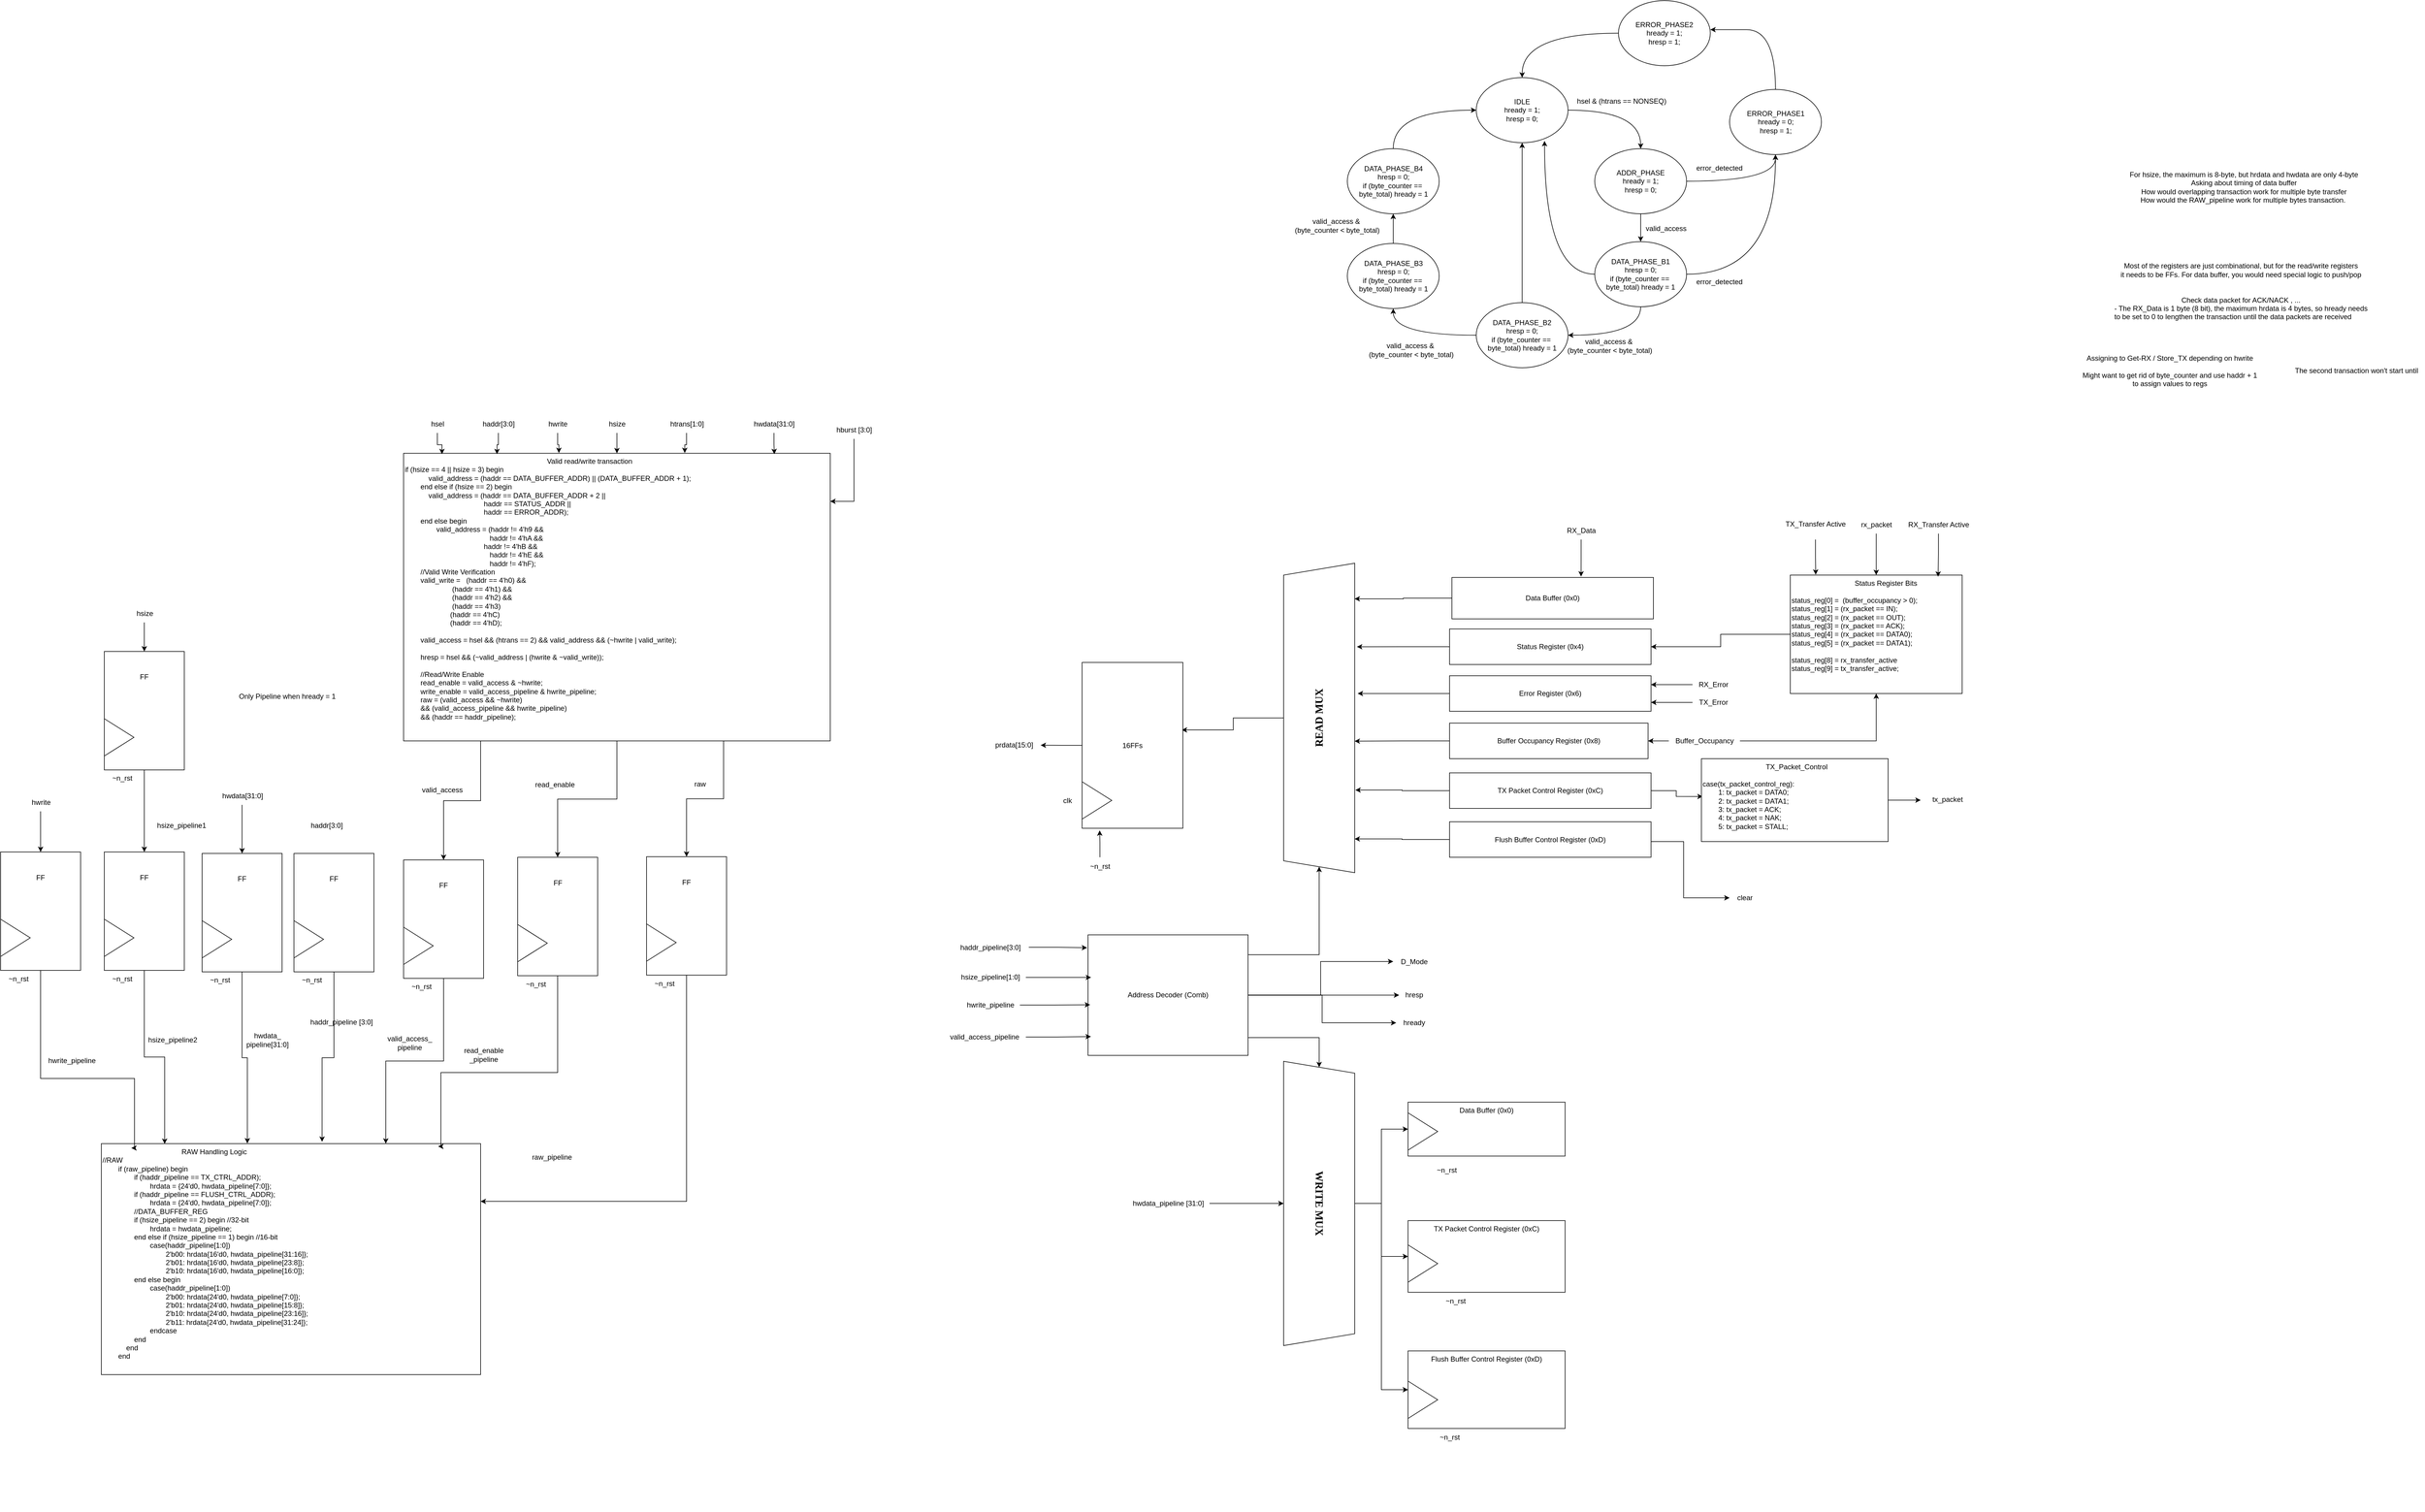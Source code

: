 <mxfile version="26.2.14">
  <diagram name="Page-1" id="CIUqX_opJBH0Y3FECrZX">
    <mxGraphModel dx="1991" dy="3179" grid="1" gridSize="10" guides="1" tooltips="1" connect="1" arrows="1" fold="1" page="1" pageScale="1" pageWidth="850" pageHeight="1100" math="0" shadow="0">
      <root>
        <mxCell id="0" />
        <mxCell id="1" parent="0" />
        <mxCell id="G8CcJ22ZuUgv6Y2YNMi4-55" value="&lt;div&gt;&lt;span style=&quot;white-space: pre;&quot;&gt;&#x9;&lt;/span&gt;&lt;span style=&quot;white-space: pre;&quot;&gt;&#x9;&lt;/span&gt;&lt;span style=&quot;white-space: pre;&quot;&gt;&#x9;&lt;/span&gt;&lt;span style=&quot;white-space: pre;&quot;&gt;&#x9;&lt;/span&gt;&lt;span style=&quot;white-space: pre;&quot;&gt;&#x9;&lt;/span&gt;RAW Handling Logic&lt;/div&gt;&lt;div&gt;//RAW&lt;br&gt;&amp;nbsp;&amp;nbsp;&amp;nbsp;&amp;nbsp;&amp;nbsp;&amp;nbsp;&amp;nbsp; if (raw_pipeline) begin&lt;/div&gt;&lt;div&gt;&lt;span style=&quot;white-space: pre;&quot;&gt;&#x9;&lt;/span&gt;&lt;span style=&quot;white-space: pre;&quot;&gt;&#x9;&lt;/span&gt;if (haddr_pipeline == TX_CTRL_ADDR);&lt;/div&gt;&lt;div&gt;&lt;span style=&quot;white-space: pre;&quot;&gt;&#x9;&lt;/span&gt;&lt;span style=&quot;white-space: pre;&quot;&gt;&#x9;&lt;/span&gt;&lt;span style=&quot;white-space: pre;&quot;&gt;&#x9;&lt;/span&gt;&lt;span style=&quot;font-size: 12px;&quot;&gt;hrdata = {24&#39;d0, hwdata_pipeline[7:0]};&lt;/span&gt;&lt;/div&gt;&lt;div&gt;&lt;span style=&quot;white-space: pre;&quot;&gt;&#x9;&lt;/span&gt;&lt;span style=&quot;white-space: pre;&quot;&gt;&#x9;&lt;/span&gt;if (haddr_pipeline == FLUSH_CTRL_ADDR);&lt;/div&gt;&lt;div&gt;&lt;span style=&quot;background-color: transparent; color: light-dark(rgb(0, 0, 0), rgb(255, 255, 255)); white-space: pre;&quot;&gt;&#x9;&lt;/span&gt;&lt;span style=&quot;background-color: transparent; color: light-dark(rgb(0, 0, 0), rgb(255, 255, 255)); white-space: pre;&quot;&gt;&#x9;&lt;/span&gt;&lt;span style=&quot;background-color: transparent; color: light-dark(rgb(0, 0, 0), rgb(255, 255, 255)); white-space: pre;&quot;&gt;&#x9;&lt;/span&gt;&lt;span style=&quot;background-color: transparent; color: light-dark(rgb(0, 0, 0), rgb(255, 255, 255));&quot;&gt;hrdata = {24&#39;d0, hwdata_pipeline[7:0]};&lt;br&gt;&lt;/span&gt;&lt;span style=&quot;background-color: transparent; color: light-dark(rgb(0, 0, 0), rgb(255, 255, 255)); white-space: pre;&quot;&gt;&lt;span style=&quot;white-space: pre;&quot;&gt;&#x9;&lt;/span&gt;&lt;span style=&quot;white-space: pre;&quot;&gt;&#x9;&lt;/span&gt;//DATA_BUFFER_REG&#x9;&lt;/span&gt;&lt;/div&gt;&lt;div&gt;&lt;span style=&quot;white-space: pre;&quot;&gt;&#x9;&lt;/span&gt;&lt;span style=&quot;white-space: pre;&quot;&gt;&#x9;&lt;/span&gt;if (hsize_pipeline == 2) begin //32-bit&lt;br&gt;&amp;nbsp;&amp;nbsp;&amp;nbsp;&amp;nbsp;&amp;nbsp;&amp;nbsp;&amp;nbsp;&amp;nbsp;&amp;nbsp;&amp;nbsp;&amp;nbsp;&amp;nbsp;&amp;nbsp;&amp;nbsp;&amp;nbsp; &lt;span style=&quot;white-space: pre;&quot;&gt;&#x9;&lt;/span&gt;hrdata = hwdata_pipeline;&lt;br&gt;&lt;span style=&quot;white-space: pre;&quot;&gt;&#x9;&lt;/span&gt;&lt;span style=&quot;white-space: pre;&quot;&gt;&#x9;&lt;/span&gt;end else if (hsize_pipeline == 1) begin //16-bit&lt;br&gt;&lt;div&gt;&lt;span style=&quot;white-space: pre;&quot;&gt;&#x9;&lt;/span&gt;&lt;span style=&quot;white-space: pre;&quot;&gt;&#x9;&lt;/span&gt;&lt;span style=&quot;white-space: pre;&quot;&gt;&#x9;&lt;/span&gt;case(haddr_pipeline[1:0])&lt;/div&gt;&lt;div&gt;&lt;span style=&quot;white-space: pre;&quot;&gt;&#x9;&lt;/span&gt;&lt;span style=&quot;white-space: pre;&quot;&gt;&#x9;&lt;/span&gt;&lt;span style=&quot;white-space: pre;&quot;&gt;&#x9;&lt;/span&gt;&lt;span style=&quot;white-space: pre;&quot;&gt;&#x9;&lt;/span&gt;2&#39;b00: hrdata{16&#39;d0, hwdata_pipeline[31:16]};&lt;br&gt;&lt;/div&gt;&lt;div&gt;&lt;div&gt;&lt;span style=&quot;white-space: pre;&quot;&gt;&#x9;&lt;/span&gt;&lt;span style=&quot;white-space: pre;&quot;&gt;&#x9;&lt;/span&gt;&lt;span style=&quot;white-space: pre;&quot;&gt;&#x9;&lt;/span&gt;&lt;span style=&quot;white-space: pre;&quot;&gt;&#x9;&lt;/span&gt;2&#39;b01: hrdata{16&#39;d0, hwdata_pipeline[23:8]};&lt;br&gt;&lt;/div&gt;&lt;div&gt;&lt;div&gt;&lt;span style=&quot;white-space: pre;&quot;&gt;&#x9;&lt;/span&gt;&lt;span style=&quot;white-space: pre;&quot;&gt;&#x9;&lt;/span&gt;&lt;span style=&quot;white-space: pre;&quot;&gt;&#x9;&lt;/span&gt;&lt;span style=&quot;white-space: pre;&quot;&gt;&#x9;&lt;/span&gt;2&#39;b10: hrdata{16&#39;d0, hwdata_pipeline[16:0]};&lt;/div&gt;&lt;/div&gt;&lt;/div&gt;&lt;/div&gt;&lt;div&gt;&amp;nbsp;&amp;nbsp;&amp;nbsp;&amp;nbsp;&amp;nbsp;&amp;nbsp;&amp;nbsp;&amp;nbsp;&amp;nbsp;&amp;nbsp;&amp;nbsp;&amp;nbsp;&amp;nbsp;&amp;nbsp;&amp;nbsp; end else begin&lt;br&gt;&lt;span style=&quot;white-space: pre;&quot;&gt;&#x9;&lt;/span&gt;&lt;span style=&quot;white-space: pre;&quot;&gt;&#x9;&lt;/span&gt;&lt;span style=&quot;white-space: pre;&quot;&gt;&#x9;&lt;/span&gt;case(haddr_pipeline[1:0])&lt;/div&gt;&lt;div&gt;&lt;span style=&quot;white-space: pre;&quot;&gt;&#x9;&lt;/span&gt;&lt;span style=&quot;white-space: pre;&quot;&gt;&#x9;&lt;/span&gt;&lt;span style=&quot;white-space: pre;&quot;&gt;&#x9;&lt;/span&gt;&lt;span style=&quot;white-space: pre;&quot;&gt;&#x9;&lt;/span&gt;2&#39;b00: hrdata{24&#39;d0, hwdata_pipeline[7:0]};&lt;br&gt;&lt;/div&gt;&lt;div&gt;&lt;div&gt;&lt;span style=&quot;white-space: pre;&quot;&gt;&#x9;&lt;/span&gt;&lt;span style=&quot;white-space: pre;&quot;&gt;&#x9;&lt;/span&gt;&lt;span style=&quot;white-space: pre;&quot;&gt;&#x9;&lt;/span&gt;&lt;span style=&quot;white-space: pre;&quot;&gt;&#x9;&lt;/span&gt;2&#39;b01: hrdata{24&#39;d0, hwdata_pipeline[15:8]};&lt;br&gt;&lt;/div&gt;&lt;div&gt;&lt;div&gt;&lt;span style=&quot;white-space: pre;&quot;&gt;&#x9;&lt;/span&gt;&lt;span style=&quot;white-space: pre;&quot;&gt;&#x9;&lt;/span&gt;&lt;span style=&quot;white-space: pre;&quot;&gt;&#x9;&lt;/span&gt;&lt;span style=&quot;white-space: pre;&quot;&gt;&#x9;&lt;/span&gt;2&#39;b10: hrdata{24&#39;d0, hwdata_pipeline[23:16]};&lt;br&gt;&lt;span style=&quot;white-space: pre;&quot;&gt;&#x9;&lt;/span&gt;&lt;span style=&quot;white-space: pre;&quot;&gt;&#x9;&lt;/span&gt;&lt;span style=&quot;white-space: pre;&quot;&gt;&#x9;&lt;/span&gt;&lt;span style=&quot;white-space: pre;&quot;&gt;&#x9;&lt;/span&gt;2&#39;b11: hrdata{24&#39;d0, hwdata_pipeline[31:24]};&lt;/div&gt;&lt;/div&gt;&lt;/div&gt;&lt;div&gt;&lt;span style=&quot;white-space: pre;&quot;&gt;&#x9;&lt;/span&gt;&lt;span style=&quot;white-space: pre;&quot;&gt;&#x9;&lt;/span&gt;&lt;span style=&quot;white-space: pre;&quot;&gt;&#x9;&lt;/span&gt;endcase&lt;br&gt;&lt;/div&gt;&lt;div&gt;&amp;nbsp; &amp;nbsp; &amp;nbsp; &amp;nbsp; &amp;nbsp; &amp;nbsp; &amp;nbsp; &amp;nbsp; end&lt;br&gt;&amp;nbsp;&amp;nbsp;&amp;nbsp;&amp;nbsp;&amp;nbsp;&amp;nbsp;&amp;nbsp;&amp;nbsp;&amp;nbsp;&amp;nbsp;&amp;nbsp; end&lt;br&gt;&amp;nbsp;&amp;nbsp;&amp;nbsp;&amp;nbsp;&amp;nbsp;&amp;nbsp;&amp;nbsp; end&lt;/div&gt;" style="rounded=0;whiteSpace=wrap;html=1;verticalAlign=top;align=left;" parent="1" vertex="1">
          <mxGeometry x="130" y="660" width="640" height="390" as="geometry" />
        </mxCell>
        <mxCell id="G8CcJ22ZuUgv6Y2YNMi4-63" value="hwrite_pipeline" style="text;html=1;align=center;verticalAlign=middle;resizable=0;points=[];autosize=1;strokeColor=none;fillColor=none;" parent="1" vertex="1">
          <mxGeometry x="30" y="505" width="100" height="30" as="geometry" />
        </mxCell>
        <mxCell id="G8CcJ22ZuUgv6Y2YNMi4-66" value="hwdata[31:0]" style="text;html=1;align=center;verticalAlign=middle;resizable=0;points=[];autosize=1;strokeColor=none;fillColor=none;" parent="1" vertex="1">
          <mxGeometry x="1220" y="-570.0" width="90" height="30" as="geometry" />
        </mxCell>
        <mxCell id="G8CcJ22ZuUgv6Y2YNMi4-68" value="&lt;div&gt;hwdata_&lt;/div&gt;&lt;div&gt;pipeline[31:0]&lt;/div&gt;" style="text;html=1;align=center;verticalAlign=middle;resizable=0;points=[];autosize=1;strokeColor=none;fillColor=none;" parent="1" vertex="1">
          <mxGeometry x="365" y="465" width="90" height="40" as="geometry" />
        </mxCell>
        <mxCell id="G8CcJ22ZuUgv6Y2YNMi4-69" value="hsel" style="text;html=1;align=center;verticalAlign=middle;resizable=0;points=[];autosize=1;strokeColor=none;fillColor=none;" parent="1" vertex="1">
          <mxGeometry x="672" y="-570.0" width="50" height="30" as="geometry" />
        </mxCell>
        <mxCell id="G8CcJ22ZuUgv6Y2YNMi4-71" value="haddr[3:0]" style="text;html=1;align=center;verticalAlign=middle;resizable=0;points=[];autosize=1;strokeColor=none;fillColor=none;" parent="1" vertex="1">
          <mxGeometry x="760" y="-570.0" width="80" height="30" as="geometry" />
        </mxCell>
        <mxCell id="G8CcJ22ZuUgv6Y2YNMi4-72" value="hwrite" style="text;html=1;align=center;verticalAlign=middle;resizable=0;points=[];autosize=1;strokeColor=none;fillColor=none;" parent="1" vertex="1">
          <mxGeometry x="870" y="-570.0" width="60" height="30" as="geometry" />
        </mxCell>
        <mxCell id="UGpiMF6Xy7v_J2eOc4yS-34" style="edgeStyle=orthogonalEdgeStyle;rounded=0;orthogonalLoop=1;jettySize=auto;html=1;entryX=0.5;entryY=0;entryDx=0;entryDy=0;" parent="1" source="G8CcJ22ZuUgv6Y2YNMi4-73" target="UGpiMF6Xy7v_J2eOc4yS-30" edge="1">
          <mxGeometry relative="1" as="geometry">
            <mxPoint x="955" y="-500" as="targetPoint" />
          </mxGeometry>
        </mxCell>
        <mxCell id="G8CcJ22ZuUgv6Y2YNMi4-73" value="hsize" style="text;html=1;align=center;verticalAlign=middle;resizable=0;points=[];autosize=1;strokeColor=none;fillColor=none;" parent="1" vertex="1">
          <mxGeometry x="975" y="-570.0" width="50" height="30" as="geometry" />
        </mxCell>
        <mxCell id="G8CcJ22ZuUgv6Y2YNMi4-74" value="htrans[1:0]" style="text;html=1;align=center;verticalAlign=middle;resizable=0;points=[];autosize=1;strokeColor=none;fillColor=none;" parent="1" vertex="1">
          <mxGeometry x="1077.5" y="-570.0" width="80" height="30" as="geometry" />
        </mxCell>
        <mxCell id="FSMfBafoIfJvL1EwG2Og-1" value="For hsize, the maximum is 8-byte, but hrdata and hwdata are only 4-byte&lt;div&gt;Asking about timing of data buffer&lt;br&gt;How would overlapping transaction work for multiple byte transfer&lt;/div&gt;&lt;div&gt;How would the RAW_pipeline work for multiple bytes transaction.&amp;nbsp;&lt;/div&gt;" style="text;html=1;align=center;verticalAlign=middle;resizable=0;points=[];autosize=1;strokeColor=none;fillColor=none;" parent="1" vertex="1">
          <mxGeometry x="3540" y="-990" width="410" height="70" as="geometry" />
        </mxCell>
        <mxCell id="UGpiMF6Xy7v_J2eOc4yS-7" value="&lt;div&gt;Most of the registers are just combinational, but for the read/write registers&lt;/div&gt;&lt;div&gt;it needs to be FFs. For data buffer, you would need special logic to push/pop&lt;/div&gt;&lt;div&gt;&lt;br&gt;&lt;/div&gt;&lt;div&gt;&lt;br&gt;&lt;/div&gt;&lt;div&gt;Check data packet for ACK/NACK , ...&lt;/div&gt;&lt;div align=&quot;left&quot;&gt;- The RX_Data is 1 byte (8 bit), the maximum hrdata is 4 bytes, so hready needs &lt;br&gt;&lt;/div&gt;&lt;div align=&quot;left&quot;&gt;to be set to 0 to lengthen the transaction until the data packets are received&lt;br&gt;&lt;/div&gt;" style="text;html=1;align=center;verticalAlign=middle;resizable=0;points=[];autosize=1;strokeColor=none;fillColor=none;" parent="1" vertex="1">
          <mxGeometry x="3515" y="-834.38" width="450" height="110" as="geometry" />
        </mxCell>
        <mxCell id="UGpiMF6Xy7v_J2eOc4yS-9" value="" style="group" parent="1" vertex="1" connectable="0">
          <mxGeometry x="135" y="167.5" width="135" height="229" as="geometry" />
        </mxCell>
        <mxCell id="G8CcJ22ZuUgv6Y2YNMi4-58" value="&lt;span style=&quot;white-space: pre;&quot;&gt;&#x9;&lt;/span&gt;&lt;div&gt;&lt;span style=&quot;white-space: pre;&quot;&gt;&#x9;&lt;/span&gt;&lt;span style=&quot;white-space: pre;&quot;&gt;&#x9;&lt;/span&gt;&amp;nbsp; &amp;nbsp; &amp;nbsp; &amp;nbsp; &amp;nbsp; &amp;nbsp; &amp;nbsp; &amp;nbsp; &amp;nbsp; &amp;nbsp; &amp;nbsp; FF&lt;div&gt;&lt;span style=&quot;white-space: pre;&quot;&gt;&#x9;&lt;/span&gt;&lt;br&gt;&lt;/div&gt;&lt;/div&gt;" style="rounded=0;whiteSpace=wrap;html=1;verticalAlign=top;align=center;" parent="UGpiMF6Xy7v_J2eOc4yS-9" vertex="1">
          <mxGeometry width="135" height="200" as="geometry" />
        </mxCell>
        <mxCell id="G8CcJ22ZuUgv6Y2YNMi4-59" value="" style="triangle;whiteSpace=wrap;html=1;" parent="UGpiMF6Xy7v_J2eOc4yS-9" vertex="1">
          <mxGeometry y="113.5" width="50" height="63" as="geometry" />
        </mxCell>
        <mxCell id="G8CcJ22ZuUgv6Y2YNMi4-61" value="~n_rst" style="text;html=1;align=center;verticalAlign=middle;resizable=0;points=[];autosize=1;strokeColor=none;fillColor=none;" parent="UGpiMF6Xy7v_J2eOc4yS-9" vertex="1">
          <mxGeometry y="199" width="60" height="30" as="geometry" />
        </mxCell>
        <mxCell id="UGpiMF6Xy7v_J2eOc4yS-10" value="" style="group" parent="1" vertex="1" connectable="0">
          <mxGeometry x="300" y="170" width="135" height="229" as="geometry" />
        </mxCell>
        <mxCell id="UGpiMF6Xy7v_J2eOc4yS-11" value="&lt;span style=&quot;white-space: pre;&quot;&gt;&#x9;&lt;/span&gt;&lt;div&gt;&lt;span style=&quot;white-space: pre;&quot;&gt;&#x9;&lt;/span&gt;&lt;span style=&quot;white-space: pre;&quot;&gt;&#x9;&lt;/span&gt;&amp;nbsp; &amp;nbsp; &amp;nbsp; &amp;nbsp; &amp;nbsp; &amp;nbsp; &amp;nbsp; &amp;nbsp; &amp;nbsp; &amp;nbsp; &amp;nbsp; FF&lt;div&gt;&lt;span style=&quot;white-space: pre;&quot;&gt;&#x9;&lt;/span&gt;&lt;br&gt;&lt;/div&gt;&lt;/div&gt;" style="rounded=0;whiteSpace=wrap;html=1;verticalAlign=top;align=center;" parent="UGpiMF6Xy7v_J2eOc4yS-10" vertex="1">
          <mxGeometry width="135" height="200" as="geometry" />
        </mxCell>
        <mxCell id="UGpiMF6Xy7v_J2eOc4yS-12" value="" style="triangle;whiteSpace=wrap;html=1;" parent="UGpiMF6Xy7v_J2eOc4yS-10" vertex="1">
          <mxGeometry y="113.5" width="50" height="63" as="geometry" />
        </mxCell>
        <mxCell id="UGpiMF6Xy7v_J2eOc4yS-13" value="~n_rst" style="text;html=1;align=center;verticalAlign=middle;resizable=0;points=[];autosize=1;strokeColor=none;fillColor=none;" parent="UGpiMF6Xy7v_J2eOc4yS-10" vertex="1">
          <mxGeometry y="199" width="60" height="30" as="geometry" />
        </mxCell>
        <mxCell id="UGpiMF6Xy7v_J2eOc4yS-14" value="" style="group" parent="1" vertex="1" connectable="0">
          <mxGeometry x="640" y="181" width="135" height="229" as="geometry" />
        </mxCell>
        <mxCell id="UGpiMF6Xy7v_J2eOc4yS-15" value="&lt;span style=&quot;white-space: pre;&quot;&gt;&#x9;&lt;/span&gt;&lt;div&gt;&lt;span style=&quot;white-space: pre;&quot;&gt;&#x9;&lt;/span&gt;&lt;span style=&quot;white-space: pre;&quot;&gt;&#x9;&lt;/span&gt;&amp;nbsp; &amp;nbsp; &amp;nbsp; &amp;nbsp; &amp;nbsp; &amp;nbsp; &amp;nbsp; &amp;nbsp; &amp;nbsp; &amp;nbsp; &amp;nbsp; FF&lt;div&gt;&lt;span style=&quot;white-space: pre;&quot;&gt;&#x9;&lt;/span&gt;&lt;br&gt;&lt;/div&gt;&lt;/div&gt;" style="rounded=0;whiteSpace=wrap;html=1;verticalAlign=top;align=center;" parent="UGpiMF6Xy7v_J2eOc4yS-14" vertex="1">
          <mxGeometry width="135" height="200" as="geometry" />
        </mxCell>
        <mxCell id="UGpiMF6Xy7v_J2eOc4yS-16" value="" style="triangle;whiteSpace=wrap;html=1;" parent="UGpiMF6Xy7v_J2eOc4yS-14" vertex="1">
          <mxGeometry y="113.5" width="50" height="63" as="geometry" />
        </mxCell>
        <mxCell id="UGpiMF6Xy7v_J2eOc4yS-17" value="~n_rst" style="text;html=1;align=center;verticalAlign=middle;resizable=0;points=[];autosize=1;strokeColor=none;fillColor=none;" parent="UGpiMF6Xy7v_J2eOc4yS-14" vertex="1">
          <mxGeometry y="199" width="60" height="30" as="geometry" />
        </mxCell>
        <mxCell id="UGpiMF6Xy7v_J2eOc4yS-18" value="" style="group" parent="1" vertex="1" connectable="0">
          <mxGeometry x="832.5" y="176.5" width="135" height="229" as="geometry" />
        </mxCell>
        <mxCell id="UGpiMF6Xy7v_J2eOc4yS-19" value="&lt;span style=&quot;white-space: pre;&quot;&gt;&#x9;&lt;/span&gt;&lt;div&gt;&lt;span style=&quot;white-space: pre;&quot;&gt;&#x9;&lt;/span&gt;&lt;span style=&quot;white-space: pre;&quot;&gt;&#x9;&lt;/span&gt;&amp;nbsp; &amp;nbsp; &amp;nbsp; &amp;nbsp; &amp;nbsp; &amp;nbsp; &amp;nbsp; &amp;nbsp; &amp;nbsp; &amp;nbsp; &amp;nbsp; FF&lt;div&gt;&lt;span style=&quot;white-space: pre;&quot;&gt;&#x9;&lt;/span&gt;&lt;br&gt;&lt;/div&gt;&lt;/div&gt;" style="rounded=0;whiteSpace=wrap;html=1;verticalAlign=top;align=center;" parent="UGpiMF6Xy7v_J2eOc4yS-18" vertex="1">
          <mxGeometry width="135" height="200" as="geometry" />
        </mxCell>
        <mxCell id="UGpiMF6Xy7v_J2eOc4yS-20" value="" style="triangle;whiteSpace=wrap;html=1;" parent="UGpiMF6Xy7v_J2eOc4yS-18" vertex="1">
          <mxGeometry y="113.5" width="50" height="63" as="geometry" />
        </mxCell>
        <mxCell id="UGpiMF6Xy7v_J2eOc4yS-21" value="~n_rst" style="text;html=1;align=center;verticalAlign=middle;resizable=0;points=[];autosize=1;strokeColor=none;fillColor=none;" parent="UGpiMF6Xy7v_J2eOc4yS-18" vertex="1">
          <mxGeometry y="199" width="60" height="30" as="geometry" />
        </mxCell>
        <mxCell id="UGpiMF6Xy7v_J2eOc4yS-22" value="" style="group" parent="1" vertex="1" connectable="0">
          <mxGeometry x="1050" y="175.5" width="135" height="229" as="geometry" />
        </mxCell>
        <mxCell id="UGpiMF6Xy7v_J2eOc4yS-23" value="&lt;span style=&quot;white-space: pre;&quot;&gt;&#x9;&lt;/span&gt;&lt;div&gt;&lt;span style=&quot;white-space: pre;&quot;&gt;&#x9;&lt;/span&gt;&lt;span style=&quot;white-space: pre;&quot;&gt;&#x9;&lt;/span&gt;&amp;nbsp; &amp;nbsp; &amp;nbsp; &amp;nbsp; &amp;nbsp; &amp;nbsp; &amp;nbsp; &amp;nbsp; &amp;nbsp; &amp;nbsp; &amp;nbsp; FF&lt;div&gt;&lt;span style=&quot;white-space: pre;&quot;&gt;&#x9;&lt;/span&gt;&lt;br&gt;&lt;/div&gt;&lt;/div&gt;" style="rounded=0;whiteSpace=wrap;html=1;verticalAlign=top;align=center;" parent="UGpiMF6Xy7v_J2eOc4yS-22" vertex="1">
          <mxGeometry width="135" height="200" as="geometry" />
        </mxCell>
        <mxCell id="UGpiMF6Xy7v_J2eOc4yS-24" value="" style="triangle;whiteSpace=wrap;html=1;" parent="UGpiMF6Xy7v_J2eOc4yS-22" vertex="1">
          <mxGeometry y="113.5" width="50" height="63" as="geometry" />
        </mxCell>
        <mxCell id="UGpiMF6Xy7v_J2eOc4yS-25" value="~n_rst" style="text;html=1;align=center;verticalAlign=middle;resizable=0;points=[];autosize=1;strokeColor=none;fillColor=none;" parent="UGpiMF6Xy7v_J2eOc4yS-22" vertex="1">
          <mxGeometry y="199" width="60" height="30" as="geometry" />
        </mxCell>
        <mxCell id="UGpiMF6Xy7v_J2eOc4yS-61" style="edgeStyle=orthogonalEdgeStyle;rounded=0;orthogonalLoop=1;jettySize=auto;html=1;entryX=0.5;entryY=0;entryDx=0;entryDy=0;" parent="1" source="UGpiMF6Xy7v_J2eOc4yS-30" target="UGpiMF6Xy7v_J2eOc4yS-15" edge="1">
          <mxGeometry relative="1" as="geometry">
            <Array as="points">
              <mxPoint x="770" y="81" />
              <mxPoint x="708" y="81" />
            </Array>
          </mxGeometry>
        </mxCell>
        <mxCell id="UGpiMF6Xy7v_J2eOc4yS-63" style="edgeStyle=orthogonalEdgeStyle;rounded=0;orthogonalLoop=1;jettySize=auto;html=1;exitX=0.5;exitY=1;exitDx=0;exitDy=0;entryX=0.5;entryY=0;entryDx=0;entryDy=0;" parent="1" source="UGpiMF6Xy7v_J2eOc4yS-30" target="UGpiMF6Xy7v_J2eOc4yS-19" edge="1">
          <mxGeometry relative="1" as="geometry">
            <mxPoint x="900" y="170" as="targetPoint" />
          </mxGeometry>
        </mxCell>
        <mxCell id="UGpiMF6Xy7v_J2eOc4yS-65" style="edgeStyle=orthogonalEdgeStyle;rounded=0;orthogonalLoop=1;jettySize=auto;html=1;exitX=0.75;exitY=1;exitDx=0;exitDy=0;entryX=0.5;entryY=0;entryDx=0;entryDy=0;" parent="1" source="UGpiMF6Xy7v_J2eOc4yS-30" target="UGpiMF6Xy7v_J2eOc4yS-23" edge="1">
          <mxGeometry relative="1" as="geometry" />
        </mxCell>
        <mxCell id="UGpiMF6Xy7v_J2eOc4yS-30" value="&lt;div&gt;&lt;span style=&quot;white-space: pre;&quot;&gt;&#x9;&lt;/span&gt;&lt;span style=&quot;white-space: pre;&quot;&gt;&#x9;&lt;/span&gt;&lt;span style=&quot;white-space: pre;&quot;&gt;&#x9;&lt;/span&gt;&lt;span style=&quot;white-space: pre;&quot;&gt;&#x9;&lt;/span&gt;&lt;span style=&quot;white-space: pre;&quot;&gt;&#x9;&lt;/span&gt;&lt;span style=&quot;white-space: pre;&quot;&gt;&#x9;&lt;/span&gt;&lt;span style=&quot;white-space: pre;&quot;&gt;&#x9;&lt;/span&gt;&lt;span style=&quot;white-space: pre;&quot;&gt;&#x9;&lt;/span&gt;&lt;span style=&quot;white-space: pre;&quot;&gt;&#x9;&lt;/span&gt;Valid read/write transaction&lt;br&gt;if (hsize == 4 || hsize = 3) begin&lt;br&gt;&amp;nbsp;&amp;nbsp;&amp;nbsp;&amp;nbsp;&amp;nbsp;&amp;nbsp;&amp;nbsp;&amp;nbsp;&amp;nbsp;&amp;nbsp;&amp;nbsp; valid_address = (haddr == DATA_BUFFER_ADDR) || (DATA_BUFFER_ADDR + 1);&lt;br&gt;&amp;nbsp;&amp;nbsp;&amp;nbsp;&amp;nbsp;&amp;nbsp;&amp;nbsp;&amp;nbsp; end else if (hsize == 2) begin&lt;br&gt;&amp;nbsp;&amp;nbsp;&amp;nbsp;&amp;nbsp;&amp;nbsp;&amp;nbsp;&amp;nbsp;&amp;nbsp;&amp;nbsp;&amp;nbsp;&amp;nbsp; valid_address = (haddr == DATA_BUFFER_ADDR + 2 ||&lt;/div&gt;&lt;div&gt;&lt;span style=&quot;white-space: pre;&quot;&gt;&#x9;&lt;/span&gt;&lt;span style=&quot;white-space: pre;&quot;&gt;&#x9;&lt;/span&gt;&lt;span style=&quot;white-space: pre;&quot;&gt;&#x9;&lt;/span&gt;&lt;span style=&quot;white-space: pre;&quot;&gt;&#x9;&lt;/span&gt;&lt;span style=&quot;white-space: pre;&quot;&gt;&#x9;&lt;/span&gt;haddr == STATUS_ADDR ||&lt;br&gt;&lt;span style=&quot;white-space: pre;&quot;&gt;&#x9;&lt;/span&gt;&lt;span style=&quot;white-space: pre;&quot;&gt;&#x9;&lt;/span&gt;&lt;span style=&quot;white-space: pre;&quot;&gt;&#x9;&lt;/span&gt;&lt;span style=&quot;white-space: pre;&quot;&gt;&#x9;&lt;/span&gt;&lt;span style=&quot;white-space: pre;&quot;&gt;&#x9;&lt;/span&gt;haddr == ERROR_ADDR);&lt;br&gt;&amp;nbsp;&amp;nbsp;&amp;nbsp;&amp;nbsp;&amp;nbsp;&amp;nbsp;&amp;nbsp; end else begin&lt;/div&gt;&lt;div&gt;&lt;span style=&quot;white-space: pre;&quot;&gt;&#x9;&lt;/span&gt;&lt;span style=&quot;white-space: pre;&quot;&gt;&#x9;&lt;/span&gt;valid_address = (haddr != 4&#39;h9 &amp;amp;&amp;amp;&lt;/div&gt;&lt;div&gt;&lt;span style=&quot;white-space: pre;&quot;&gt;&#x9;&lt;/span&gt;&lt;span style=&quot;white-space: pre;&quot;&gt;&#x9;&lt;/span&gt;&lt;span style=&quot;white-space: pre;&quot;&gt;&#x9;&lt;/span&gt;&lt;span style=&quot;white-space: pre;&quot;&gt;&#x9;&lt;/span&gt;&lt;span style=&quot;white-space: pre;&quot;&gt;&#x9;&lt;/span&gt;&amp;nbsp;&amp;nbsp; haddr != 4&#39;hA &amp;amp;&amp;amp;&amp;nbsp;&lt;/div&gt;&lt;div&gt;&lt;span style=&quot;white-space: pre;&quot;&gt;&#x9;&lt;/span&gt;&lt;span style=&quot;white-space: pre;&quot;&gt;&#x9;&lt;/span&gt;&lt;span style=&quot;white-space: pre;&quot;&gt;&#x9;&lt;/span&gt;&lt;span style=&quot;white-space: pre;&quot;&gt;&#x9;&lt;/span&gt;&lt;span style=&quot;white-space: pre;&quot;&gt;&#x9;&lt;/span&gt;haddr != 4&#39;hB &amp;amp;&amp;amp;&lt;/div&gt;&lt;div&gt;&lt;span style=&quot;white-space: pre;&quot;&gt;&#x9;&lt;/span&gt;&lt;span style=&quot;white-space: pre;&quot;&gt;&#x9;&lt;/span&gt;&lt;span style=&quot;white-space: pre;&quot;&gt;&#x9;&lt;/span&gt;&lt;span style=&quot;white-space: pre;&quot;&gt;&#x9;&lt;/span&gt;&lt;span style=&quot;white-space: pre;&quot;&gt;&#x9;&lt;/span&gt;&amp;nbsp;&amp;nbsp; haddr != 4&#39;hE &amp;amp;&amp;amp;&lt;/div&gt;&lt;div&gt;&lt;span style=&quot;white-space: pre;&quot;&gt;&#x9;&lt;/span&gt;&lt;span style=&quot;white-space: pre;&quot;&gt;&#x9;&lt;/span&gt;&lt;span style=&quot;white-space: pre;&quot;&gt;&#x9;&lt;/span&gt;&lt;span style=&quot;white-space: pre;&quot;&gt;&#x9;&lt;/span&gt;&lt;span style=&quot;white-space: pre;&quot;&gt;&#x9;&lt;/span&gt;&amp;nbsp;&amp;nbsp; haddr != 4&#39;hF); &amp;nbsp; &lt;br&gt;&lt;/div&gt;&lt;div&gt;&amp;nbsp;&amp;nbsp;&amp;nbsp;&amp;nbsp;&amp;nbsp;&amp;nbsp;&amp;nbsp; //Valid Write Verification&lt;br&gt;&amp;nbsp;&amp;nbsp;&amp;nbsp;&amp;nbsp;&amp;nbsp;&amp;nbsp;&amp;nbsp; valid_write =&amp;nbsp;&amp;nbsp; (haddr == 4&#39;h0) &amp;amp;&amp;amp;&lt;br&gt;&amp;nbsp;&amp;nbsp;&amp;nbsp;&amp;nbsp;&amp;nbsp;&amp;nbsp;&amp;nbsp;&amp;nbsp;&amp;nbsp;&amp;nbsp;&amp;nbsp;&amp;nbsp;&amp;nbsp;&amp;nbsp;&amp;nbsp;&amp;nbsp;&amp;nbsp;&amp;nbsp;&amp;nbsp;&amp;nbsp;&amp;nbsp;&amp;nbsp;&amp;nbsp; (haddr == 4&#39;h1) &amp;amp;&amp;amp; &lt;br&gt;&amp;nbsp;&amp;nbsp;&amp;nbsp;&amp;nbsp;&amp;nbsp;&amp;nbsp;&amp;nbsp;&amp;nbsp;&amp;nbsp;&amp;nbsp;&amp;nbsp;&amp;nbsp;&amp;nbsp;&amp;nbsp;&amp;nbsp;&amp;nbsp;&amp;nbsp;&amp;nbsp;&amp;nbsp;&amp;nbsp;&amp;nbsp;&amp;nbsp;&amp;nbsp; (haddr == 4&#39;h2) &amp;amp;&amp;amp; &lt;br&gt;&amp;nbsp;&amp;nbsp;&amp;nbsp;&amp;nbsp;&amp;nbsp;&amp;nbsp;&amp;nbsp;&amp;nbsp;&amp;nbsp;&amp;nbsp;&amp;nbsp;&amp;nbsp;&amp;nbsp;&amp;nbsp;&amp;nbsp;&amp;nbsp;&amp;nbsp;&amp;nbsp;&amp;nbsp;&amp;nbsp;&amp;nbsp;&amp;nbsp;&amp;nbsp; (haddr == 4&#39;h3)&lt;/div&gt;&lt;div&gt;&amp;nbsp;&amp;nbsp;&amp;nbsp;&amp;nbsp;&amp;nbsp;&amp;nbsp;&amp;nbsp;&amp;nbsp;&amp;nbsp;&amp;nbsp;&amp;nbsp;&amp;nbsp;&amp;nbsp;&amp;nbsp;&amp;nbsp;&amp;nbsp;&amp;nbsp;&amp;nbsp;&amp;nbsp;&amp;nbsp;&amp;nbsp;&amp;nbsp; (haddr == 4&#39;hC)&lt;/div&gt;&lt;div&gt;&amp;nbsp;&amp;nbsp;&amp;nbsp;&amp;nbsp;&amp;nbsp;&amp;nbsp;&amp;nbsp;&amp;nbsp;&amp;nbsp;&amp;nbsp;&amp;nbsp;&amp;nbsp;&amp;nbsp;&amp;nbsp;&amp;nbsp;&amp;nbsp;&amp;nbsp;&amp;nbsp;&amp;nbsp;&amp;nbsp;&amp;nbsp;&amp;nbsp; (haddr == 4&#39;hD);&lt;br&gt;&lt;br&gt;&amp;nbsp;&amp;nbsp;&amp;nbsp;&amp;nbsp;&amp;nbsp;&amp;nbsp;&amp;nbsp; valid_access = hsel &amp;amp;&amp;amp; (htrans == 2) &amp;amp;&amp;amp; valid_address &amp;amp;&amp;amp; (~hwrite | valid_write);&lt;br&gt;&lt;br&gt;&amp;nbsp;&amp;nbsp;&amp;nbsp;&amp;nbsp;&amp;nbsp;&amp;nbsp;&amp;nbsp; hresp = hsel &amp;amp;&amp;amp; (~valid_address | (hwrite &amp;amp; ~valid_write));&lt;br&gt;&lt;br&gt;&amp;nbsp;&amp;nbsp;&amp;nbsp;&amp;nbsp;&amp;nbsp;&amp;nbsp;&amp;nbsp; //Read/Write Enable&lt;br&gt;&amp;nbsp;&amp;nbsp;&amp;nbsp;&amp;nbsp;&amp;nbsp;&amp;nbsp;&amp;nbsp; read_enable = valid_access &amp;amp; ~hwrite;&lt;br&gt;&amp;nbsp;&amp;nbsp;&amp;nbsp;&amp;nbsp;&amp;nbsp;&amp;nbsp;&amp;nbsp; write_enable = valid_access_pipeline &amp;amp; hwrite_pipeline;&lt;/div&gt;&lt;div&gt;&lt;span style=&quot;white-space: pre;&quot;&gt;&#x9;&lt;/span&gt;raw = (valid_access &amp;amp;&amp;amp; ~hwrite) &lt;br&gt;&amp;nbsp;&amp;nbsp;&amp;nbsp;&amp;nbsp;&amp;nbsp;&amp;nbsp;&amp;nbsp; &amp;amp;&amp;amp; (valid_access_pipeline &amp;amp;&amp;amp; hwrite_pipeline) &lt;br&gt;&amp;nbsp;&amp;nbsp;&amp;nbsp;&amp;nbsp;&amp;nbsp;&amp;nbsp;&amp;nbsp; &amp;amp;&amp;amp; (haddr == haddr_pipeline);&lt;/div&gt;&lt;div&gt;&lt;br&gt;&lt;/div&gt;&lt;div&gt;&lt;br&gt;&lt;/div&gt;" style="rounded=0;whiteSpace=wrap;html=1;verticalAlign=top;align=left;" parent="1" vertex="1">
          <mxGeometry x="640" y="-505.62" width="720" height="485.62" as="geometry" />
        </mxCell>
        <mxCell id="UGpiMF6Xy7v_J2eOc4yS-31" style="edgeStyle=orthogonalEdgeStyle;rounded=0;orthogonalLoop=1;jettySize=auto;html=1;entryX=0.09;entryY=0.003;entryDx=0;entryDy=0;entryPerimeter=0;" parent="1" source="G8CcJ22ZuUgv6Y2YNMi4-69" target="UGpiMF6Xy7v_J2eOc4yS-30" edge="1">
          <mxGeometry relative="1" as="geometry">
            <mxPoint x="685.16" y="-494.375" as="targetPoint" />
          </mxGeometry>
        </mxCell>
        <mxCell id="UGpiMF6Xy7v_J2eOc4yS-32" style="edgeStyle=orthogonalEdgeStyle;rounded=0;orthogonalLoop=1;jettySize=auto;html=1;entryX=0.219;entryY=0.003;entryDx=0;entryDy=0;entryPerimeter=0;" parent="1" source="G8CcJ22ZuUgv6Y2YNMi4-71" target="UGpiMF6Xy7v_J2eOc4yS-30" edge="1">
          <mxGeometry relative="1" as="geometry">
            <mxPoint x="775.16" y="-500.225" as="targetPoint" />
            <Array as="points" />
          </mxGeometry>
        </mxCell>
        <mxCell id="UGpiMF6Xy7v_J2eOc4yS-33" style="edgeStyle=orthogonalEdgeStyle;rounded=0;orthogonalLoop=1;jettySize=auto;html=1;entryX=0.364;entryY=-0.001;entryDx=0;entryDy=0;entryPerimeter=0;" parent="1" source="G8CcJ22ZuUgv6Y2YNMi4-72" target="UGpiMF6Xy7v_J2eOc4yS-30" edge="1">
          <mxGeometry relative="1" as="geometry">
            <mxPoint x="863.48" y="-500.225" as="targetPoint" />
          </mxGeometry>
        </mxCell>
        <mxCell id="UGpiMF6Xy7v_J2eOc4yS-35" style="edgeStyle=orthogonalEdgeStyle;rounded=0;orthogonalLoop=1;jettySize=auto;html=1;entryX=0.659;entryY=-0.001;entryDx=0;entryDy=0;entryPerimeter=0;" parent="1" source="G8CcJ22ZuUgv6Y2YNMi4-74" target="UGpiMF6Xy7v_J2eOc4yS-30" edge="1">
          <mxGeometry relative="1" as="geometry">
            <mxPoint x="1054.84" y="-500.225" as="targetPoint" />
          </mxGeometry>
        </mxCell>
        <mxCell id="UGpiMF6Xy7v_J2eOc4yS-36" style="edgeStyle=orthogonalEdgeStyle;rounded=0;orthogonalLoop=1;jettySize=auto;html=1;entryX=0.869;entryY=0.003;entryDx=0;entryDy=0;entryPerimeter=0;" parent="1" source="G8CcJ22ZuUgv6Y2YNMi4-66" target="UGpiMF6Xy7v_J2eOc4yS-30" edge="1">
          <mxGeometry relative="1" as="geometry">
            <mxPoint x="1185.4" y="-495.725" as="targetPoint" />
          </mxGeometry>
        </mxCell>
        <mxCell id="UGpiMF6Xy7v_J2eOc4yS-48" style="edgeStyle=orthogonalEdgeStyle;rounded=0;orthogonalLoop=1;jettySize=auto;html=1;entryX=0.5;entryY=0;entryDx=0;entryDy=0;" parent="1" source="UGpiMF6Xy7v_J2eOc4yS-42" target="UGpiMF6Xy7v_J2eOc4yS-45" edge="1">
          <mxGeometry relative="1" as="geometry" />
        </mxCell>
        <mxCell id="UGpiMF6Xy7v_J2eOc4yS-42" value="hwrite" style="text;html=1;align=center;verticalAlign=middle;resizable=0;points=[];autosize=1;strokeColor=none;fillColor=none;" parent="1" vertex="1">
          <mxGeometry x="-2.5" y="69" width="60" height="30" as="geometry" />
        </mxCell>
        <mxCell id="UGpiMF6Xy7v_J2eOc4yS-44" value="" style="group" parent="1" vertex="1" connectable="0">
          <mxGeometry x="-40" y="167.5" width="355" height="1113.5" as="geometry" />
        </mxCell>
        <mxCell id="UGpiMF6Xy7v_J2eOc4yS-45" value="&lt;span style=&quot;white-space: pre;&quot;&gt;&#x9;&lt;/span&gt;&lt;div&gt;&lt;span style=&quot;white-space: pre;&quot;&gt;&#x9;&lt;/span&gt;&lt;span style=&quot;white-space: pre;&quot;&gt;&#x9;&lt;/span&gt;&amp;nbsp; &amp;nbsp; &amp;nbsp; &amp;nbsp; &amp;nbsp; &amp;nbsp; &amp;nbsp; &amp;nbsp; &amp;nbsp; &amp;nbsp; &amp;nbsp; FF&lt;div&gt;&lt;span style=&quot;white-space: pre;&quot;&gt;&#x9;&lt;/span&gt;&lt;br&gt;&lt;/div&gt;&lt;/div&gt;" style="rounded=0;whiteSpace=wrap;html=1;verticalAlign=top;align=center;" parent="UGpiMF6Xy7v_J2eOc4yS-44" vertex="1">
          <mxGeometry width="135" height="200" as="geometry" />
        </mxCell>
        <mxCell id="UGpiMF6Xy7v_J2eOc4yS-46" value="" style="triangle;whiteSpace=wrap;html=1;" parent="UGpiMF6Xy7v_J2eOc4yS-44" vertex="1">
          <mxGeometry y="113.5" width="50" height="63" as="geometry" />
        </mxCell>
        <mxCell id="UGpiMF6Xy7v_J2eOc4yS-47" value="~n_rst" style="text;html=1;align=center;verticalAlign=middle;resizable=0;points=[];autosize=1;strokeColor=none;fillColor=none;" parent="UGpiMF6Xy7v_J2eOc4yS-44" vertex="1">
          <mxGeometry y="199" width="60" height="30" as="geometry" />
        </mxCell>
        <mxCell id="UGpiMF6Xy7v_J2eOc4yS-50" style="edgeStyle=orthogonalEdgeStyle;rounded=0;orthogonalLoop=1;jettySize=auto;html=1;exitX=0.5;exitY=1;exitDx=0;exitDy=0;entryX=0.079;entryY=0.019;entryDx=0;entryDy=0;entryPerimeter=0;" parent="1" source="UGpiMF6Xy7v_J2eOc4yS-45" target="G8CcJ22ZuUgv6Y2YNMi4-55" edge="1">
          <mxGeometry relative="1" as="geometry">
            <Array as="points">
              <mxPoint x="27" y="550" />
              <mxPoint x="186" y="550" />
            </Array>
          </mxGeometry>
        </mxCell>
        <mxCell id="UGpiMF6Xy7v_J2eOc4yS-56" style="edgeStyle=orthogonalEdgeStyle;rounded=0;orthogonalLoop=1;jettySize=auto;html=1;entryX=0.5;entryY=0;entryDx=0;entryDy=0;" parent="1" source="UGpiMF6Xy7v_J2eOc4yS-51" target="UGpiMF6Xy7v_J2eOc4yS-53" edge="1">
          <mxGeometry relative="1" as="geometry" />
        </mxCell>
        <mxCell id="UGpiMF6Xy7v_J2eOc4yS-51" value="hsize" style="text;html=1;align=center;verticalAlign=middle;resizable=0;points=[];autosize=1;strokeColor=none;fillColor=none;" parent="1" vertex="1">
          <mxGeometry x="177.5" y="-250" width="50" height="30" as="geometry" />
        </mxCell>
        <mxCell id="UGpiMF6Xy7v_J2eOc4yS-52" value="" style="group" parent="1" vertex="1" connectable="0">
          <mxGeometry x="135" y="-171" width="135" height="229" as="geometry" />
        </mxCell>
        <mxCell id="UGpiMF6Xy7v_J2eOc4yS-53" value="&lt;span style=&quot;white-space: pre;&quot;&gt;&#x9;&lt;/span&gt;&lt;div&gt;&lt;span style=&quot;white-space: pre;&quot;&gt;&#x9;&lt;/span&gt;&lt;span style=&quot;white-space: pre;&quot;&gt;&#x9;&lt;/span&gt;&amp;nbsp; &amp;nbsp; &amp;nbsp; &amp;nbsp; &amp;nbsp; &amp;nbsp; &amp;nbsp; &amp;nbsp; &amp;nbsp; &amp;nbsp; &amp;nbsp; FF&lt;div&gt;&lt;span style=&quot;white-space: pre;&quot;&gt;&#x9;&lt;/span&gt;&lt;br&gt;&lt;/div&gt;&lt;/div&gt;" style="rounded=0;whiteSpace=wrap;html=1;verticalAlign=top;align=center;" parent="UGpiMF6Xy7v_J2eOc4yS-52" vertex="1">
          <mxGeometry width="135" height="200" as="geometry" />
        </mxCell>
        <mxCell id="UGpiMF6Xy7v_J2eOc4yS-54" value="" style="triangle;whiteSpace=wrap;html=1;" parent="UGpiMF6Xy7v_J2eOc4yS-52" vertex="1">
          <mxGeometry y="113.5" width="50" height="63" as="geometry" />
        </mxCell>
        <mxCell id="UGpiMF6Xy7v_J2eOc4yS-55" value="~n_rst" style="text;html=1;align=center;verticalAlign=middle;resizable=0;points=[];autosize=1;strokeColor=none;fillColor=none;" parent="UGpiMF6Xy7v_J2eOc4yS-52" vertex="1">
          <mxGeometry y="199" width="60" height="30" as="geometry" />
        </mxCell>
        <mxCell id="UGpiMF6Xy7v_J2eOc4yS-57" style="edgeStyle=orthogonalEdgeStyle;rounded=0;orthogonalLoop=1;jettySize=auto;html=1;entryX=0.5;entryY=0;entryDx=0;entryDy=0;" parent="1" source="UGpiMF6Xy7v_J2eOc4yS-53" target="G8CcJ22ZuUgv6Y2YNMi4-58" edge="1">
          <mxGeometry relative="1" as="geometry" />
        </mxCell>
        <mxCell id="UGpiMF6Xy7v_J2eOc4yS-58" value="hsize_pipeline1" style="text;html=1;align=center;verticalAlign=middle;resizable=0;points=[];autosize=1;strokeColor=none;fillColor=none;" parent="1" vertex="1">
          <mxGeometry x="210" y="108" width="110" height="30" as="geometry" />
        </mxCell>
        <mxCell id="UGpiMF6Xy7v_J2eOc4yS-59" style="edgeStyle=orthogonalEdgeStyle;rounded=0;orthogonalLoop=1;jettySize=auto;html=1;exitX=0.5;exitY=1;exitDx=0;exitDy=0;entryX=0.167;entryY=0.001;entryDx=0;entryDy=0;entryPerimeter=0;" parent="1" source="G8CcJ22ZuUgv6Y2YNMi4-58" target="G8CcJ22ZuUgv6Y2YNMi4-55" edge="1">
          <mxGeometry relative="1" as="geometry" />
        </mxCell>
        <mxCell id="UGpiMF6Xy7v_J2eOc4yS-60" value="hsize_pipeline2" style="text;html=1;align=center;verticalAlign=middle;resizable=0;points=[];autosize=1;strokeColor=none;fillColor=none;" parent="1" vertex="1">
          <mxGeometry x="195" y="470" width="110" height="30" as="geometry" />
        </mxCell>
        <mxCell id="UGpiMF6Xy7v_J2eOc4yS-62" value="valid_access" style="text;html=1;align=center;verticalAlign=middle;resizable=0;points=[];autosize=1;strokeColor=none;fillColor=none;" parent="1" vertex="1">
          <mxGeometry x="660" y="48" width="90" height="30" as="geometry" />
        </mxCell>
        <mxCell id="UGpiMF6Xy7v_J2eOc4yS-64" value="read_enable" style="text;html=1;align=center;verticalAlign=middle;resizable=0;points=[];autosize=1;strokeColor=none;fillColor=none;" parent="1" vertex="1">
          <mxGeometry x="850" y="39" width="90" height="30" as="geometry" />
        </mxCell>
        <mxCell id="UGpiMF6Xy7v_J2eOc4yS-66" value="raw" style="text;html=1;align=center;verticalAlign=middle;resizable=0;points=[];autosize=1;strokeColor=none;fillColor=none;" parent="1" vertex="1">
          <mxGeometry x="1120" y="38" width="40" height="30" as="geometry" />
        </mxCell>
        <mxCell id="UGpiMF6Xy7v_J2eOc4yS-67" style="edgeStyle=orthogonalEdgeStyle;rounded=0;orthogonalLoop=1;jettySize=auto;html=1;exitX=0.5;exitY=1;exitDx=0;exitDy=0;entryX=0.75;entryY=0;entryDx=0;entryDy=0;" parent="1" source="UGpiMF6Xy7v_J2eOc4yS-15" target="G8CcJ22ZuUgv6Y2YNMi4-55" edge="1">
          <mxGeometry relative="1" as="geometry" />
        </mxCell>
        <mxCell id="UGpiMF6Xy7v_J2eOc4yS-68" value="&lt;div&gt;valid_access_&lt;/div&gt;&lt;div&gt;pipeline&lt;/div&gt;" style="text;html=1;align=center;verticalAlign=middle;resizable=0;points=[];autosize=1;strokeColor=none;fillColor=none;" parent="1" vertex="1">
          <mxGeometry x="600" y="470" width="100" height="40" as="geometry" />
        </mxCell>
        <mxCell id="UGpiMF6Xy7v_J2eOc4yS-70" style="edgeStyle=orthogonalEdgeStyle;rounded=0;orthogonalLoop=1;jettySize=auto;html=1;entryX=0.5;entryY=0;entryDx=0;entryDy=0;" parent="1" source="UGpiMF6Xy7v_J2eOc4yS-69" target="UGpiMF6Xy7v_J2eOc4yS-11" edge="1">
          <mxGeometry relative="1" as="geometry" />
        </mxCell>
        <mxCell id="UGpiMF6Xy7v_J2eOc4yS-69" value="hwdata[31:0]" style="text;html=1;align=center;verticalAlign=middle;resizable=0;points=[];autosize=1;strokeColor=none;fillColor=none;" parent="1" vertex="1">
          <mxGeometry x="322.5" y="58" width="90" height="30" as="geometry" />
        </mxCell>
        <mxCell id="UGpiMF6Xy7v_J2eOc4yS-71" style="edgeStyle=orthogonalEdgeStyle;rounded=0;orthogonalLoop=1;jettySize=auto;html=1;exitX=0.5;exitY=1;exitDx=0;exitDy=0;entryX=0.385;entryY=-0.001;entryDx=0;entryDy=0;entryPerimeter=0;" parent="1" source="UGpiMF6Xy7v_J2eOc4yS-11" target="G8CcJ22ZuUgv6Y2YNMi4-55" edge="1">
          <mxGeometry relative="1" as="geometry" />
        </mxCell>
        <mxCell id="UGpiMF6Xy7v_J2eOc4yS-72" style="edgeStyle=orthogonalEdgeStyle;rounded=0;orthogonalLoop=1;jettySize=auto;html=1;exitX=0.5;exitY=1;exitDx=0;exitDy=0;entryX=0.888;entryY=0.012;entryDx=0;entryDy=0;entryPerimeter=0;" parent="1" source="UGpiMF6Xy7v_J2eOc4yS-19" target="G8CcJ22ZuUgv6Y2YNMi4-55" edge="1">
          <mxGeometry relative="1" as="geometry">
            <Array as="points">
              <mxPoint x="900" y="540" />
              <mxPoint x="703" y="540" />
            </Array>
          </mxGeometry>
        </mxCell>
        <mxCell id="UGpiMF6Xy7v_J2eOc4yS-73" value="&lt;div&gt;read_enable&lt;/div&gt;&lt;div&gt;_pipeline&lt;/div&gt;" style="text;html=1;align=center;verticalAlign=middle;resizable=0;points=[];autosize=1;strokeColor=none;fillColor=none;" parent="1" vertex="1">
          <mxGeometry x="730" y="490" width="90" height="40" as="geometry" />
        </mxCell>
        <mxCell id="UGpiMF6Xy7v_J2eOc4yS-74" style="edgeStyle=orthogonalEdgeStyle;rounded=0;orthogonalLoop=1;jettySize=auto;html=1;exitX=0.5;exitY=1;exitDx=0;exitDy=0;entryX=1;entryY=0.25;entryDx=0;entryDy=0;" parent="1" source="UGpiMF6Xy7v_J2eOc4yS-23" target="G8CcJ22ZuUgv6Y2YNMi4-55" edge="1">
          <mxGeometry relative="1" as="geometry" />
        </mxCell>
        <mxCell id="UGpiMF6Xy7v_J2eOc4yS-75" value="raw_pipeline" style="text;html=1;align=center;verticalAlign=middle;resizable=0;points=[];autosize=1;strokeColor=none;fillColor=none;" parent="1" vertex="1">
          <mxGeometry x="845" y="668" width="90" height="30" as="geometry" />
        </mxCell>
        <mxCell id="UGpiMF6Xy7v_J2eOc4yS-76" value="" style="group" parent="1" vertex="1" connectable="0">
          <mxGeometry x="455" y="170" width="135" height="229" as="geometry" />
        </mxCell>
        <mxCell id="UGpiMF6Xy7v_J2eOc4yS-77" value="&lt;span style=&quot;white-space: pre;&quot;&gt;&#x9;&lt;/span&gt;&lt;div&gt;&lt;span style=&quot;white-space: pre;&quot;&gt;&#x9;&lt;/span&gt;&lt;span style=&quot;white-space: pre;&quot;&gt;&#x9;&lt;/span&gt;&amp;nbsp; &amp;nbsp; &amp;nbsp; &amp;nbsp; &amp;nbsp; &amp;nbsp; &amp;nbsp; &amp;nbsp; &amp;nbsp; &amp;nbsp; &amp;nbsp; FF&lt;div&gt;&lt;span style=&quot;white-space: pre;&quot;&gt;&#x9;&lt;/span&gt;&lt;br&gt;&lt;/div&gt;&lt;/div&gt;" style="rounded=0;whiteSpace=wrap;html=1;verticalAlign=top;align=center;" parent="UGpiMF6Xy7v_J2eOc4yS-76" vertex="1">
          <mxGeometry width="135" height="200" as="geometry" />
        </mxCell>
        <mxCell id="UGpiMF6Xy7v_J2eOc4yS-78" value="" style="triangle;whiteSpace=wrap;html=1;" parent="UGpiMF6Xy7v_J2eOc4yS-76" vertex="1">
          <mxGeometry y="113.5" width="50" height="63" as="geometry" />
        </mxCell>
        <mxCell id="UGpiMF6Xy7v_J2eOc4yS-79" value="~n_rst" style="text;html=1;align=center;verticalAlign=middle;resizable=0;points=[];autosize=1;strokeColor=none;fillColor=none;" parent="UGpiMF6Xy7v_J2eOc4yS-76" vertex="1">
          <mxGeometry y="199" width="60" height="30" as="geometry" />
        </mxCell>
        <mxCell id="UGpiMF6Xy7v_J2eOc4yS-80" style="edgeStyle=orthogonalEdgeStyle;rounded=0;orthogonalLoop=1;jettySize=auto;html=1;entryX=0.582;entryY=-0.008;entryDx=0;entryDy=0;entryPerimeter=0;" parent="1" source="UGpiMF6Xy7v_J2eOc4yS-77" target="G8CcJ22ZuUgv6Y2YNMi4-55" edge="1">
          <mxGeometry relative="1" as="geometry" />
        </mxCell>
        <mxCell id="UGpiMF6Xy7v_J2eOc4yS-81" value="haddr[3:0]" style="text;html=1;align=center;verticalAlign=middle;resizable=0;points=[];autosize=1;strokeColor=none;fillColor=none;" parent="1" vertex="1">
          <mxGeometry x="470" y="108" width="80" height="30" as="geometry" />
        </mxCell>
        <mxCell id="UGpiMF6Xy7v_J2eOc4yS-82" value="haddr_pipeline [3:0]" style="text;html=1;align=center;verticalAlign=middle;resizable=0;points=[];autosize=1;strokeColor=none;fillColor=none;" parent="1" vertex="1">
          <mxGeometry x="470" y="440" width="130" height="30" as="geometry" />
        </mxCell>
        <mxCell id="iRgt93gBTPDrRPMrINUv-14" style="edgeStyle=orthogonalEdgeStyle;rounded=0;orthogonalLoop=1;jettySize=auto;html=1;exitX=1;exitY=0.5;exitDx=0;exitDy=0;entryX=0.5;entryY=0;entryDx=0;entryDy=0;curved=1;" parent="1" source="iRgt93gBTPDrRPMrINUv-4" target="iRgt93gBTPDrRPMrINUv-5" edge="1">
          <mxGeometry relative="1" as="geometry" />
        </mxCell>
        <mxCell id="iRgt93gBTPDrRPMrINUv-4" value="IDLE&lt;div&gt;hready = 1;&lt;/div&gt;&lt;div&gt;hresp = 0;&lt;/div&gt;" style="ellipse;whiteSpace=wrap;html=1;" parent="1" vertex="1">
          <mxGeometry x="2450" y="-1140" width="155" height="110" as="geometry" />
        </mxCell>
        <mxCell id="iRgt93gBTPDrRPMrINUv-15" style="edgeStyle=orthogonalEdgeStyle;rounded=0;orthogonalLoop=1;jettySize=auto;html=1;exitX=0.5;exitY=1;exitDx=0;exitDy=0;entryX=0.5;entryY=0;entryDx=0;entryDy=0;curved=1;" parent="1" source="iRgt93gBTPDrRPMrINUv-5" target="iRgt93gBTPDrRPMrINUv-7" edge="1">
          <mxGeometry relative="1" as="geometry" />
        </mxCell>
        <mxCell id="iRgt93gBTPDrRPMrINUv-20" style="edgeStyle=orthogonalEdgeStyle;rounded=0;orthogonalLoop=1;jettySize=auto;html=1;entryX=0.5;entryY=1;entryDx=0;entryDy=0;curved=1;" parent="1" source="iRgt93gBTPDrRPMrINUv-5" target="iRgt93gBTPDrRPMrINUv-12" edge="1">
          <mxGeometry relative="1" as="geometry" />
        </mxCell>
        <mxCell id="iRgt93gBTPDrRPMrINUv-5" value="ADDR_PHASE&lt;br&gt;&lt;div&gt;hready = 1;&lt;/div&gt;&lt;div&gt;hresp = 0;&lt;/div&gt;" style="ellipse;whiteSpace=wrap;html=1;" parent="1" vertex="1">
          <mxGeometry x="2650" y="-1020" width="155" height="110" as="geometry" />
        </mxCell>
        <mxCell id="iRgt93gBTPDrRPMrINUv-16" style="edgeStyle=orthogonalEdgeStyle;rounded=0;orthogonalLoop=1;jettySize=auto;html=1;exitX=0.5;exitY=1;exitDx=0;exitDy=0;entryX=1;entryY=0.5;entryDx=0;entryDy=0;curved=1;" parent="1" source="iRgt93gBTPDrRPMrINUv-7" target="iRgt93gBTPDrRPMrINUv-8" edge="1">
          <mxGeometry relative="1" as="geometry" />
        </mxCell>
        <mxCell id="iRgt93gBTPDrRPMrINUv-27" style="edgeStyle=orthogonalEdgeStyle;rounded=0;orthogonalLoop=1;jettySize=auto;html=1;entryX=0.5;entryY=1;entryDx=0;entryDy=0;curved=1;" parent="1" source="iRgt93gBTPDrRPMrINUv-7" target="iRgt93gBTPDrRPMrINUv-12" edge="1">
          <mxGeometry relative="1" as="geometry" />
        </mxCell>
        <mxCell id="iRgt93gBTPDrRPMrINUv-7" value="DATA_PHASE_B1&lt;div&gt;hresp = 0;&lt;/div&gt;&lt;div&gt;if (byte_counter ==&amp;nbsp;&lt;/div&gt;&lt;div&gt;byte_total) hready = 1&lt;/div&gt;" style="ellipse;whiteSpace=wrap;html=1;" parent="1" vertex="1">
          <mxGeometry x="2650" y="-863" width="155" height="110" as="geometry" />
        </mxCell>
        <mxCell id="iRgt93gBTPDrRPMrINUv-17" style="edgeStyle=orthogonalEdgeStyle;rounded=0;orthogonalLoop=1;jettySize=auto;html=1;exitX=0;exitY=0.5;exitDx=0;exitDy=0;entryX=0.5;entryY=1;entryDx=0;entryDy=0;curved=1;" parent="1" source="iRgt93gBTPDrRPMrINUv-8" target="iRgt93gBTPDrRPMrINUv-9" edge="1">
          <mxGeometry relative="1" as="geometry" />
        </mxCell>
        <mxCell id="iRgt93gBTPDrRPMrINUv-24" style="edgeStyle=orthogonalEdgeStyle;rounded=0;orthogonalLoop=1;jettySize=auto;html=1;exitX=0.5;exitY=0;exitDx=0;exitDy=0;entryX=0.5;entryY=1;entryDx=0;entryDy=0;curved=1;" parent="1" source="iRgt93gBTPDrRPMrINUv-8" target="iRgt93gBTPDrRPMrINUv-4" edge="1">
          <mxGeometry relative="1" as="geometry" />
        </mxCell>
        <mxCell id="iRgt93gBTPDrRPMrINUv-8" value="DATA_PHASE_B2&lt;div&gt;hresp = 0;&lt;/div&gt;&lt;div&gt;&lt;div&gt;if (byte_counter ==&amp;nbsp;&lt;/div&gt;&lt;div&gt;byte_total) hready = 1&lt;/div&gt;&lt;/div&gt;" style="ellipse;whiteSpace=wrap;html=1;" parent="1" vertex="1">
          <mxGeometry x="2450" y="-760" width="155" height="110" as="geometry" />
        </mxCell>
        <mxCell id="iRgt93gBTPDrRPMrINUv-18" style="edgeStyle=orthogonalEdgeStyle;rounded=0;orthogonalLoop=1;jettySize=auto;html=1;exitX=0.5;exitY=0;exitDx=0;exitDy=0;entryX=0.5;entryY=1;entryDx=0;entryDy=0;curved=1;" parent="1" source="iRgt93gBTPDrRPMrINUv-9" target="iRgt93gBTPDrRPMrINUv-10" edge="1">
          <mxGeometry relative="1" as="geometry" />
        </mxCell>
        <mxCell id="iRgt93gBTPDrRPMrINUv-9" value="DATA_PHASE_B3&lt;div&gt;hresp = 0;&lt;/div&gt;&lt;div&gt;&lt;div&gt;if (byte_counter ==&amp;nbsp;&lt;/div&gt;&lt;div&gt;byte_total) hready = 1&lt;/div&gt;&lt;/div&gt;" style="ellipse;whiteSpace=wrap;html=1;" parent="1" vertex="1">
          <mxGeometry x="2232.5" y="-860" width="155" height="110" as="geometry" />
        </mxCell>
        <mxCell id="iRgt93gBTPDrRPMrINUv-19" style="edgeStyle=orthogonalEdgeStyle;rounded=0;orthogonalLoop=1;jettySize=auto;html=1;entryX=0;entryY=0.5;entryDx=0;entryDy=0;exitX=0.5;exitY=0;exitDx=0;exitDy=0;curved=1;" parent="1" source="iRgt93gBTPDrRPMrINUv-10" target="iRgt93gBTPDrRPMrINUv-4" edge="1">
          <mxGeometry relative="1" as="geometry" />
        </mxCell>
        <mxCell id="iRgt93gBTPDrRPMrINUv-10" value="DATA_PHASE_B4&lt;div&gt;hresp = 0;&lt;/div&gt;&lt;div&gt;&lt;div&gt;if (byte_counter ==&amp;nbsp;&lt;/div&gt;&lt;div&gt;byte_total) hready = 1&lt;/div&gt;&lt;/div&gt;" style="ellipse;whiteSpace=wrap;html=1;" parent="1" vertex="1">
          <mxGeometry x="2232.5" y="-1020" width="155" height="110" as="geometry" />
        </mxCell>
        <mxCell id="iRgt93gBTPDrRPMrINUv-12" value="ERROR_PHASE1&lt;br&gt;&lt;div&gt;hready = 0;&lt;/div&gt;&lt;div&gt;hresp = 1;&lt;/div&gt;" style="ellipse;whiteSpace=wrap;html=1;" parent="1" vertex="1">
          <mxGeometry x="2877.5" y="-1120" width="155" height="110" as="geometry" />
        </mxCell>
        <mxCell id="iRgt93gBTPDrRPMrINUv-22" style="edgeStyle=orthogonalEdgeStyle;rounded=0;orthogonalLoop=1;jettySize=auto;html=1;exitX=0;exitY=0.5;exitDx=0;exitDy=0;entryX=0.5;entryY=0;entryDx=0;entryDy=0;curved=1;" parent="1" source="iRgt93gBTPDrRPMrINUv-13" target="iRgt93gBTPDrRPMrINUv-4" edge="1">
          <mxGeometry relative="1" as="geometry" />
        </mxCell>
        <mxCell id="iRgt93gBTPDrRPMrINUv-13" value="ERROR_PHASE2&lt;br&gt;&lt;div&gt;hready = 1;&lt;/div&gt;&lt;div&gt;hresp = 1;&lt;/div&gt;" style="ellipse;whiteSpace=wrap;html=1;" parent="1" vertex="1">
          <mxGeometry x="2690" y="-1270" width="155" height="110" as="geometry" />
        </mxCell>
        <mxCell id="iRgt93gBTPDrRPMrINUv-21" style="edgeStyle=orthogonalEdgeStyle;rounded=0;orthogonalLoop=1;jettySize=auto;html=1;exitX=0.5;exitY=0;exitDx=0;exitDy=0;entryX=1;entryY=0.446;entryDx=0;entryDy=0;entryPerimeter=0;curved=1;" parent="1" source="iRgt93gBTPDrRPMrINUv-12" target="iRgt93gBTPDrRPMrINUv-13" edge="1">
          <mxGeometry relative="1" as="geometry" />
        </mxCell>
        <mxCell id="iRgt93gBTPDrRPMrINUv-23" style="edgeStyle=orthogonalEdgeStyle;rounded=0;orthogonalLoop=1;jettySize=auto;html=1;exitX=0;exitY=0.5;exitDx=0;exitDy=0;entryX=0.744;entryY=0.973;entryDx=0;entryDy=0;entryPerimeter=0;curved=1;" parent="1" source="iRgt93gBTPDrRPMrINUv-7" target="iRgt93gBTPDrRPMrINUv-4" edge="1">
          <mxGeometry relative="1" as="geometry" />
        </mxCell>
        <mxCell id="iRgt93gBTPDrRPMrINUv-28" value="error_detected" style="text;html=1;align=center;verticalAlign=middle;resizable=0;points=[];autosize=1;strokeColor=none;fillColor=none;" parent="1" vertex="1">
          <mxGeometry x="2810" y="-1002" width="100" height="30" as="geometry" />
        </mxCell>
        <mxCell id="iRgt93gBTPDrRPMrINUv-29" value="error_detected" style="text;html=1;align=center;verticalAlign=middle;resizable=0;points=[];autosize=1;strokeColor=none;fillColor=none;" parent="1" vertex="1">
          <mxGeometry x="2810" y="-810" width="100" height="30" as="geometry" />
        </mxCell>
        <mxCell id="iRgt93gBTPDrRPMrINUv-30" value="hsel &amp;amp; (htrans == NONSEQ)" style="text;html=1;align=center;verticalAlign=middle;resizable=0;points=[];autosize=1;strokeColor=none;fillColor=none;" parent="1" vertex="1">
          <mxGeometry x="2610" y="-1115" width="170" height="30" as="geometry" />
        </mxCell>
        <mxCell id="Rrrluii0wSyhbjd0ohwf-1" value="valid_access" style="text;html=1;align=center;verticalAlign=middle;resizable=0;points=[];autosize=1;strokeColor=none;fillColor=none;" parent="1" vertex="1">
          <mxGeometry x="2725" y="-900" width="90" height="30" as="geometry" />
        </mxCell>
        <mxCell id="Rrrluii0wSyhbjd0ohwf-2" value="valid_access &amp;amp;&amp;nbsp;&lt;div&gt;(byte_counter &amp;lt; byte_total)&lt;/div&gt;" style="text;html=1;align=center;verticalAlign=middle;resizable=0;points=[];autosize=1;strokeColor=none;fillColor=none;" parent="1" vertex="1">
          <mxGeometry x="2590" y="-707" width="170" height="40" as="geometry" />
        </mxCell>
        <mxCell id="Rrrluii0wSyhbjd0ohwf-3" value="valid_access &amp;amp;&amp;nbsp;&lt;div&gt;(byte_counter &amp;lt; byte_total)&lt;/div&gt;" style="text;html=1;align=center;verticalAlign=middle;resizable=0;points=[];autosize=1;strokeColor=none;fillColor=none;" parent="1" vertex="1">
          <mxGeometry x="2255" y="-700" width="170" height="40" as="geometry" />
        </mxCell>
        <mxCell id="Rrrluii0wSyhbjd0ohwf-4" value="valid_access &amp;amp;&amp;nbsp;&lt;div&gt;(byte_counter &amp;lt; byte_total)&lt;/div&gt;" style="text;html=1;align=center;verticalAlign=middle;resizable=0;points=[];autosize=1;strokeColor=none;fillColor=none;" parent="1" vertex="1">
          <mxGeometry x="2130" y="-910" width="170" height="40" as="geometry" />
        </mxCell>
        <mxCell id="jATdmOZhkiR0QLXZzmjE-1" value="Assigning to Get-RX / Store_TX depending on hwrite&lt;br&gt;&lt;br&gt;&lt;div&gt;Might want to get rid of byte_counter and use haddr + 1&lt;/div&gt;&lt;div&gt;to assign values to regs&lt;br&gt;&lt;/div&gt;" style="text;html=1;align=center;verticalAlign=middle;resizable=0;points=[];autosize=1;strokeColor=none;fillColor=none;" parent="1" vertex="1">
          <mxGeometry x="3460" y="-680" width="320" height="70" as="geometry" />
        </mxCell>
        <mxCell id="jATdmOZhkiR0QLXZzmjE-2" value="The second transaction won&#39;t start until" style="text;html=1;align=center;verticalAlign=middle;resizable=0;points=[];autosize=1;strokeColor=none;fillColor=none;" parent="1" vertex="1">
          <mxGeometry x="3820" y="-660" width="230" height="30" as="geometry" />
        </mxCell>
        <mxCell id="yuaS4_anemTtvL429XIC-2" value="Only Pipeline when hready = 1&amp;nbsp;" style="text;html=1;align=center;verticalAlign=middle;resizable=0;points=[];autosize=1;strokeColor=none;fillColor=none;" parent="1" vertex="1">
          <mxGeometry x="350" y="-110" width="190" height="30" as="geometry" />
        </mxCell>
        <mxCell id="ifH5OmPalQrdJUZn-GV1-79" style="edgeStyle=orthogonalEdgeStyle;rounded=0;orthogonalLoop=1;jettySize=auto;html=1;entryX=0;entryY=0.5;entryDx=0;entryDy=0;" parent="1" source="ifH5OmPalQrdJUZn-GV1-84" target="ifH5OmPalQrdJUZn-GV1-92" edge="1">
          <mxGeometry relative="1" as="geometry">
            <mxPoint x="2180" y="297.5" as="targetPoint" />
            <Array as="points">
              <mxPoint x="2185" y="341" />
            </Array>
          </mxGeometry>
        </mxCell>
        <mxCell id="ifH5OmPalQrdJUZn-GV1-80" style="edgeStyle=orthogonalEdgeStyle;rounded=0;orthogonalLoop=1;jettySize=auto;html=1;exitX=1;exitY=0.75;exitDx=0;exitDy=0;entryX=0;entryY=0.5;entryDx=0;entryDy=0;" parent="1" source="ifH5OmPalQrdJUZn-GV1-84" target="ifH5OmPalQrdJUZn-GV1-111" edge="1">
          <mxGeometry relative="1" as="geometry">
            <mxPoint x="2180" y="487.5" as="targetPoint" />
            <Array as="points">
              <mxPoint x="2065" y="481" />
              <mxPoint x="2185" y="481" />
            </Array>
          </mxGeometry>
        </mxCell>
        <mxCell id="ifH5OmPalQrdJUZn-GV1-81" style="edgeStyle=orthogonalEdgeStyle;rounded=0;orthogonalLoop=1;jettySize=auto;html=1;" parent="1" source="ifH5OmPalQrdJUZn-GV1-84" target="ifH5OmPalQrdJUZn-GV1-155" edge="1">
          <mxGeometry relative="1" as="geometry">
            <mxPoint x="2310" y="410" as="targetPoint" />
          </mxGeometry>
        </mxCell>
        <mxCell id="ifH5OmPalQrdJUZn-GV1-82" style="edgeStyle=orthogonalEdgeStyle;rounded=0;orthogonalLoop=1;jettySize=auto;html=1;" parent="1" source="ifH5OmPalQrdJUZn-GV1-84" target="ifH5OmPalQrdJUZn-GV1-154" edge="1">
          <mxGeometry relative="1" as="geometry">
            <mxPoint x="2310" y="350" as="targetPoint" />
          </mxGeometry>
        </mxCell>
        <mxCell id="ifH5OmPalQrdJUZn-GV1-83" style="edgeStyle=orthogonalEdgeStyle;rounded=0;orthogonalLoop=1;jettySize=auto;html=1;" parent="1" source="ifH5OmPalQrdJUZn-GV1-84" target="ifH5OmPalQrdJUZn-GV1-156" edge="1">
          <mxGeometry relative="1" as="geometry">
            <mxPoint x="2310" y="460" as="targetPoint" />
          </mxGeometry>
        </mxCell>
        <mxCell id="ifH5OmPalQrdJUZn-GV1-84" value="Address Decoder (Comb)" style="whiteSpace=wrap;html=1;" parent="1" vertex="1">
          <mxGeometry x="1795" y="307.5" width="270" height="203.5" as="geometry" />
        </mxCell>
        <mxCell id="ifH5OmPalQrdJUZn-GV1-91" style="edgeStyle=orthogonalEdgeStyle;rounded=0;orthogonalLoop=1;jettySize=auto;html=1;entryX=0.989;entryY=0.407;entryDx=0;entryDy=0;entryPerimeter=0;" parent="1" source="ifH5OmPalQrdJUZn-GV1-92" target="ifH5OmPalQrdJUZn-GV1-102" edge="1">
          <mxGeometry relative="1" as="geometry">
            <mxPoint x="1960" y="-37.5" as="targetPoint" />
          </mxGeometry>
        </mxCell>
        <mxCell id="ifH5OmPalQrdJUZn-GV1-92" value="READ MUX" style="shape=trapezoid;perimeter=trapezoidPerimeter;whiteSpace=wrap;html=1;fixedSize=1;rotation=-90;fontSize=18;fontStyle=1;fontFamily=Verdana;" parent="1" vertex="1">
          <mxGeometry x="1923.75" y="-118.75" width="522.5" height="120" as="geometry" />
        </mxCell>
        <mxCell id="ifH5OmPalQrdJUZn-GV1-93" value="Data Buffer (0x0)" style="rounded=0;whiteSpace=wrap;html=1;" parent="1" vertex="1">
          <mxGeometry x="2409" y="-296" width="340" height="70" as="geometry" />
        </mxCell>
        <mxCell id="ifH5OmPalQrdJUZn-GV1-94" value="Status Register (0x4)" style="rounded=0;whiteSpace=wrap;html=1;" parent="1" vertex="1">
          <mxGeometry x="2405" y="-209" width="340" height="60" as="geometry" />
        </mxCell>
        <mxCell id="ifH5OmPalQrdJUZn-GV1-95" style="edgeStyle=orthogonalEdgeStyle;rounded=0;orthogonalLoop=1;jettySize=auto;html=1;" parent="1" source="ifH5OmPalQrdJUZn-GV1-96" edge="1">
          <mxGeometry relative="1" as="geometry">
            <mxPoint x="2250" y="-100" as="targetPoint" />
          </mxGeometry>
        </mxCell>
        <mxCell id="ifH5OmPalQrdJUZn-GV1-96" value="Error Register (0x6)" style="rounded=0;whiteSpace=wrap;html=1;" parent="1" vertex="1">
          <mxGeometry x="2405" y="-130" width="340" height="60" as="geometry" />
        </mxCell>
        <mxCell id="ifH5OmPalQrdJUZn-GV1-97" value="Buffer Occupancy Register (0x8)" style="rounded=0;whiteSpace=wrap;html=1;" parent="1" vertex="1">
          <mxGeometry x="2405" y="-50" width="335" height="60" as="geometry" />
        </mxCell>
        <mxCell id="ifH5OmPalQrdJUZn-GV1-98" style="edgeStyle=orthogonalEdgeStyle;rounded=0;orthogonalLoop=1;jettySize=auto;html=1;entryX=0.007;entryY=0.456;entryDx=0;entryDy=0;entryPerimeter=0;" parent="1" source="ifH5OmPalQrdJUZn-GV1-99" target="ifH5OmPalQrdJUZn-GV1-148" edge="1">
          <mxGeometry relative="1" as="geometry">
            <mxPoint x="2820" y="64" as="targetPoint" />
          </mxGeometry>
        </mxCell>
        <mxCell id="ifH5OmPalQrdJUZn-GV1-99" value="TX Packet Control Register (0xC)" style="rounded=0;whiteSpace=wrap;html=1;" parent="1" vertex="1">
          <mxGeometry x="2405" y="34" width="340" height="60" as="geometry" />
        </mxCell>
        <mxCell id="ifH5OmPalQrdJUZn-GV1-171" style="edgeStyle=orthogonalEdgeStyle;rounded=0;orthogonalLoop=1;jettySize=auto;html=1;exitX=1;exitY=0.5;exitDx=0;exitDy=0;" parent="1" source="ifH5OmPalQrdJUZn-GV1-100" target="ifH5OmPalQrdJUZn-GV1-172" edge="1">
          <mxGeometry relative="1" as="geometry">
            <mxPoint x="2870" y="240" as="targetPoint" />
            <Array as="points">
              <mxPoint x="2745" y="150" />
              <mxPoint x="2800" y="150" />
              <mxPoint x="2800" y="245" />
            </Array>
          </mxGeometry>
        </mxCell>
        <mxCell id="ifH5OmPalQrdJUZn-GV1-100" value="Flush Buffer Control Register (0xD)" style="rounded=0;whiteSpace=wrap;html=1;" parent="1" vertex="1">
          <mxGeometry x="2405" y="116.5" width="340" height="60" as="geometry" />
        </mxCell>
        <mxCell id="ifH5OmPalQrdJUZn-GV1-101" style="edgeStyle=orthogonalEdgeStyle;rounded=0;orthogonalLoop=1;jettySize=auto;html=1;" parent="1" source="ifH5OmPalQrdJUZn-GV1-102" target="ifH5OmPalQrdJUZn-GV1-107" edge="1">
          <mxGeometry relative="1" as="geometry">
            <mxPoint x="1630" y="-12.5" as="targetPoint" />
          </mxGeometry>
        </mxCell>
        <mxCell id="ifH5OmPalQrdJUZn-GV1-102" value="16FFs" style="whiteSpace=wrap;html=1;" parent="1" vertex="1">
          <mxGeometry x="1785" y="-152.5" width="170" height="280" as="geometry" />
        </mxCell>
        <mxCell id="ifH5OmPalQrdJUZn-GV1-103" value="clk" style="text;html=1;align=center;verticalAlign=middle;resizable=0;points=[];autosize=1;strokeColor=none;fillColor=none;" parent="1" vertex="1">
          <mxGeometry x="1740" y="65.5" width="40" height="30" as="geometry" />
        </mxCell>
        <mxCell id="ifH5OmPalQrdJUZn-GV1-104" value="~n_rst" style="text;html=1;align=center;verticalAlign=middle;resizable=0;points=[];autosize=1;strokeColor=none;fillColor=none;" parent="1" vertex="1">
          <mxGeometry x="1785" y="176.5" width="60" height="30" as="geometry" />
        </mxCell>
        <mxCell id="ifH5OmPalQrdJUZn-GV1-105" value="" style="triangle;whiteSpace=wrap;html=1;" parent="1" vertex="1">
          <mxGeometry x="1785" y="49" width="50" height="63" as="geometry" />
        </mxCell>
        <mxCell id="ifH5OmPalQrdJUZn-GV1-106" style="edgeStyle=orthogonalEdgeStyle;rounded=0;orthogonalLoop=1;jettySize=auto;html=1;entryX=0.174;entryY=1.013;entryDx=0;entryDy=0;entryPerimeter=0;" parent="1" source="ifH5OmPalQrdJUZn-GV1-104" target="ifH5OmPalQrdJUZn-GV1-102" edge="1">
          <mxGeometry relative="1" as="geometry" />
        </mxCell>
        <mxCell id="ifH5OmPalQrdJUZn-GV1-107" value="prdata[15:0]" style="text;html=1;align=center;verticalAlign=middle;resizable=0;points=[];autosize=1;strokeColor=none;fillColor=none;" parent="1" vertex="1">
          <mxGeometry x="1625" y="-27.75" width="90" height="30" as="geometry" />
        </mxCell>
        <mxCell id="ifH5OmPalQrdJUZn-GV1-108" style="edgeStyle=orthogonalEdgeStyle;rounded=0;orthogonalLoop=1;jettySize=auto;html=1;entryX=0;entryY=0.5;entryDx=0;entryDy=0;" parent="1" source="ifH5OmPalQrdJUZn-GV1-111" target="ifH5OmPalQrdJUZn-GV1-119" edge="1">
          <mxGeometry relative="1" as="geometry" />
        </mxCell>
        <mxCell id="ifH5OmPalQrdJUZn-GV1-109" style="edgeStyle=orthogonalEdgeStyle;rounded=0;orthogonalLoop=1;jettySize=auto;html=1;entryX=0;entryY=0.5;entryDx=0;entryDy=0;" parent="1" source="ifH5OmPalQrdJUZn-GV1-111" target="ifH5OmPalQrdJUZn-GV1-120" edge="1">
          <mxGeometry relative="1" as="geometry" />
        </mxCell>
        <mxCell id="ifH5OmPalQrdJUZn-GV1-110" style="edgeStyle=orthogonalEdgeStyle;rounded=0;orthogonalLoop=1;jettySize=auto;html=1;entryX=0;entryY=0.5;entryDx=0;entryDy=0;" parent="1" source="ifH5OmPalQrdJUZn-GV1-111" target="ifH5OmPalQrdJUZn-GV1-121" edge="1">
          <mxGeometry relative="1" as="geometry" />
        </mxCell>
        <mxCell id="ifH5OmPalQrdJUZn-GV1-111" value="WRITE MUX" style="shape=trapezoid;perimeter=trapezoidPerimeter;whiteSpace=wrap;html=1;fixedSize=1;rotation=90;fontSize=18;fontStyle=1;fontFamily=Verdana;" parent="1" vertex="1">
          <mxGeometry x="1945" y="701" width="480" height="120" as="geometry" />
        </mxCell>
        <mxCell id="ifH5OmPalQrdJUZn-GV1-112" style="edgeStyle=orthogonalEdgeStyle;rounded=0;orthogonalLoop=1;jettySize=auto;html=1;entryX=0.5;entryY=1;entryDx=0;entryDy=0;" parent="1" source="ifH5OmPalQrdJUZn-GV1-113" target="ifH5OmPalQrdJUZn-GV1-111" edge="1">
          <mxGeometry relative="1" as="geometry" />
        </mxCell>
        <mxCell id="ifH5OmPalQrdJUZn-GV1-113" value="hwdata_pipeline [31:0]" style="text;html=1;align=center;verticalAlign=middle;resizable=0;points=[];autosize=1;strokeColor=none;fillColor=none;" parent="1" vertex="1">
          <mxGeometry x="1860" y="746" width="140" height="30" as="geometry" />
        </mxCell>
        <mxCell id="ifH5OmPalQrdJUZn-GV1-114" style="edgeStyle=orthogonalEdgeStyle;rounded=0;orthogonalLoop=1;jettySize=auto;html=1;entryX=0.885;entryY=0.998;entryDx=0;entryDy=0;entryPerimeter=0;" parent="1" source="ifH5OmPalQrdJUZn-GV1-93" target="ifH5OmPalQrdJUZn-GV1-92" edge="1">
          <mxGeometry relative="1" as="geometry" />
        </mxCell>
        <mxCell id="ifH5OmPalQrdJUZn-GV1-115" style="edgeStyle=orthogonalEdgeStyle;rounded=0;orthogonalLoop=1;jettySize=auto;html=1;entryX=0.73;entryY=1.031;entryDx=0;entryDy=0;entryPerimeter=0;" parent="1" source="ifH5OmPalQrdJUZn-GV1-94" target="ifH5OmPalQrdJUZn-GV1-92" edge="1">
          <mxGeometry relative="1" as="geometry" />
        </mxCell>
        <mxCell id="ifH5OmPalQrdJUZn-GV1-116" style="edgeStyle=orthogonalEdgeStyle;rounded=0;orthogonalLoop=1;jettySize=auto;html=1;entryX=0.425;entryY=0.998;entryDx=0;entryDy=0;entryPerimeter=0;" parent="1" source="ifH5OmPalQrdJUZn-GV1-97" target="ifH5OmPalQrdJUZn-GV1-92" edge="1">
          <mxGeometry relative="1" as="geometry" />
        </mxCell>
        <mxCell id="ifH5OmPalQrdJUZn-GV1-117" style="edgeStyle=orthogonalEdgeStyle;rounded=0;orthogonalLoop=1;jettySize=auto;html=1;entryX=0.267;entryY=1.009;entryDx=0;entryDy=0;entryPerimeter=0;" parent="1" source="ifH5OmPalQrdJUZn-GV1-99" target="ifH5OmPalQrdJUZn-GV1-92" edge="1">
          <mxGeometry relative="1" as="geometry" />
        </mxCell>
        <mxCell id="ifH5OmPalQrdJUZn-GV1-118" style="edgeStyle=orthogonalEdgeStyle;rounded=0;orthogonalLoop=1;jettySize=auto;html=1;entryX=0.109;entryY=0.998;entryDx=0;entryDy=0;entryPerimeter=0;" parent="1" source="ifH5OmPalQrdJUZn-GV1-100" target="ifH5OmPalQrdJUZn-GV1-92" edge="1">
          <mxGeometry relative="1" as="geometry" />
        </mxCell>
        <mxCell id="ifH5OmPalQrdJUZn-GV1-119" value="Data Buffer (0x0)" style="rounded=0;whiteSpace=wrap;html=1;verticalAlign=top;" parent="1" vertex="1">
          <mxGeometry x="2335" y="590" width="265" height="91" as="geometry" />
        </mxCell>
        <mxCell id="ifH5OmPalQrdJUZn-GV1-120" value="TX Packet Control Register (0xC)" style="rounded=0;whiteSpace=wrap;html=1;verticalAlign=top;" parent="1" vertex="1">
          <mxGeometry x="2335" y="790" width="265" height="121" as="geometry" />
        </mxCell>
        <mxCell id="ifH5OmPalQrdJUZn-GV1-121" value="Flush Buffer Control Register (0xD)" style="rounded=0;whiteSpace=wrap;html=1;verticalAlign=top;" parent="1" vertex="1">
          <mxGeometry x="2335" y="1010" width="265" height="131" as="geometry" />
        </mxCell>
        <mxCell id="ifH5OmPalQrdJUZn-GV1-126" value="" style="triangle;whiteSpace=wrap;html=1;" parent="1" vertex="1">
          <mxGeometry x="2335" y="608" width="50" height="63" as="geometry" />
        </mxCell>
        <mxCell id="ifH5OmPalQrdJUZn-GV1-127" value="" style="triangle;whiteSpace=wrap;html=1;" parent="1" vertex="1">
          <mxGeometry x="2335" y="831" width="50" height="63" as="geometry" />
        </mxCell>
        <mxCell id="ifH5OmPalQrdJUZn-GV1-128" value="~n_rst" style="text;html=1;align=center;verticalAlign=middle;resizable=0;points=[];autosize=1;strokeColor=none;fillColor=none;" parent="1" vertex="1">
          <mxGeometry x="2370" y="690" width="60" height="30" as="geometry" />
        </mxCell>
        <mxCell id="ifH5OmPalQrdJUZn-GV1-129" value="~n_rst" style="text;html=1;align=center;verticalAlign=middle;resizable=0;points=[];autosize=1;strokeColor=none;fillColor=none;" parent="1" vertex="1">
          <mxGeometry x="2385" y="911" width="60" height="30" as="geometry" />
        </mxCell>
        <mxCell id="ifH5OmPalQrdJUZn-GV1-130" value="" style="triangle;whiteSpace=wrap;html=1;" parent="1" vertex="1">
          <mxGeometry x="2335" y="1061" width="50" height="63" as="geometry" />
        </mxCell>
        <mxCell id="ifH5OmPalQrdJUZn-GV1-131" value="~n_rst" style="text;html=1;align=center;verticalAlign=middle;resizable=0;points=[];autosize=1;strokeColor=none;fillColor=none;" parent="1" vertex="1">
          <mxGeometry x="2375" y="1141" width="60" height="30" as="geometry" />
        </mxCell>
        <mxCell id="ifH5OmPalQrdJUZn-GV1-132" value="RX_Transfer Active" style="text;html=1;align=center;verticalAlign=middle;resizable=0;points=[];autosize=1;strokeColor=none;fillColor=none;" parent="1" vertex="1">
          <mxGeometry x="3165" y="-400" width="130" height="30" as="geometry" />
        </mxCell>
        <mxCell id="ifH5OmPalQrdJUZn-GV1-133" value="TX_Transfer Active" style="text;whiteSpace=wrap;html=1;" parent="1" vertex="1">
          <mxGeometry x="2970" y="-400" width="105" height="40" as="geometry" />
        </mxCell>
        <mxCell id="ifH5OmPalQrdJUZn-GV1-134" style="edgeStyle=orthogonalEdgeStyle;rounded=0;orthogonalLoop=1;jettySize=auto;html=1;entryX=1;entryY=0.25;entryDx=0;entryDy=0;" parent="1" source="ifH5OmPalQrdJUZn-GV1-135" target="ifH5OmPalQrdJUZn-GV1-96" edge="1">
          <mxGeometry relative="1" as="geometry" />
        </mxCell>
        <mxCell id="ifH5OmPalQrdJUZn-GV1-135" value="RX_Error" style="text;html=1;align=center;verticalAlign=middle;resizable=0;points=[];autosize=1;strokeColor=none;fillColor=none;" parent="1" vertex="1">
          <mxGeometry x="2815" y="-130" width="70" height="30" as="geometry" />
        </mxCell>
        <mxCell id="ifH5OmPalQrdJUZn-GV1-136" style="edgeStyle=orthogonalEdgeStyle;rounded=0;orthogonalLoop=1;jettySize=auto;html=1;entryX=1;entryY=0.25;entryDx=0;entryDy=0;" parent="1" source="ifH5OmPalQrdJUZn-GV1-137" edge="1">
          <mxGeometry relative="1" as="geometry">
            <mxPoint x="2745" y="-85" as="targetPoint" />
          </mxGeometry>
        </mxCell>
        <mxCell id="ifH5OmPalQrdJUZn-GV1-137" value="TX_Error" style="text;html=1;align=center;verticalAlign=middle;resizable=0;points=[];autosize=1;strokeColor=none;fillColor=none;" parent="1" vertex="1">
          <mxGeometry x="2815" y="-100" width="70" height="30" as="geometry" />
        </mxCell>
        <mxCell id="ifH5OmPalQrdJUZn-GV1-138" style="edgeStyle=orthogonalEdgeStyle;rounded=0;orthogonalLoop=1;jettySize=auto;html=1;" parent="1" source="ifH5OmPalQrdJUZn-GV1-140" target="ifH5OmPalQrdJUZn-GV1-97" edge="1">
          <mxGeometry relative="1" as="geometry" />
        </mxCell>
        <mxCell id="ifH5OmPalQrdJUZn-GV1-139" style="edgeStyle=orthogonalEdgeStyle;rounded=0;orthogonalLoop=1;jettySize=auto;html=1;entryX=0.5;entryY=1;entryDx=0;entryDy=0;" parent="1" source="ifH5OmPalQrdJUZn-GV1-140" target="ifH5OmPalQrdJUZn-GV1-146" edge="1">
          <mxGeometry relative="1" as="geometry" />
        </mxCell>
        <mxCell id="ifH5OmPalQrdJUZn-GV1-140" value="Buffer_Occupancy" style="text;html=1;align=center;verticalAlign=middle;resizable=0;points=[];autosize=1;strokeColor=none;fillColor=none;" parent="1" vertex="1">
          <mxGeometry x="2775" y="-35" width="120" height="30" as="geometry" />
        </mxCell>
        <mxCell id="ifH5OmPalQrdJUZn-GV1-141" value="RX_Data" style="text;html=1;align=center;verticalAlign=middle;resizable=0;points=[];autosize=1;strokeColor=none;fillColor=none;" parent="1" vertex="1">
          <mxGeometry x="2592" y="-390" width="70" height="30" as="geometry" />
        </mxCell>
        <mxCell id="ifH5OmPalQrdJUZn-GV1-142" style="edgeStyle=orthogonalEdgeStyle;rounded=0;orthogonalLoop=1;jettySize=auto;html=1;entryX=0.641;entryY=-0.021;entryDx=0;entryDy=0;entryPerimeter=0;" parent="1" source="ifH5OmPalQrdJUZn-GV1-141" target="ifH5OmPalQrdJUZn-GV1-93" edge="1">
          <mxGeometry relative="1" as="geometry" />
        </mxCell>
        <mxCell id="ifH5OmPalQrdJUZn-GV1-143" value="hburst [3:0]" style="text;html=1;align=center;verticalAlign=middle;resizable=0;points=[];autosize=1;strokeColor=none;fillColor=none;" parent="1" vertex="1">
          <mxGeometry x="1360" y="-560" width="80" height="30" as="geometry" />
        </mxCell>
        <mxCell id="ifH5OmPalQrdJUZn-GV1-145" style="edgeStyle=orthogonalEdgeStyle;rounded=0;orthogonalLoop=1;jettySize=auto;html=1;entryX=1;entryY=0.5;entryDx=0;entryDy=0;" parent="1" source="ifH5OmPalQrdJUZn-GV1-146" target="ifH5OmPalQrdJUZn-GV1-94" edge="1">
          <mxGeometry relative="1" as="geometry" />
        </mxCell>
        <mxCell id="ifH5OmPalQrdJUZn-GV1-146" value="&lt;div&gt;&lt;span style=&quot;white-space: pre;&quot;&gt;&#x9;&lt;/span&gt;&lt;span style=&quot;white-space: pre;&quot;&gt;&#x9;&lt;/span&gt;&lt;span style=&quot;white-space: pre;&quot;&gt;&#x9;&lt;/span&gt;&lt;span style=&quot;white-space: pre;&quot;&gt;&#x9;&lt;/span&gt;Status Register Bits&lt;br&gt;&lt;/div&gt;&lt;div&gt;&lt;br&gt;&lt;/div&gt;status_reg[0] =&amp;nbsp; (buffer_occupancy &amp;gt; 0);&lt;div&gt;status_reg[1] = (rx_packet == IN);&lt;/div&gt;&lt;div&gt;status_reg[2] =&amp;nbsp;&lt;span style=&quot;background-color: transparent; color: light-dark(rgb(0, 0, 0), rgb(255, 255, 255));&quot;&gt;(rx_packet == OUT);&lt;/span&gt;&lt;/div&gt;&lt;div&gt;status_reg[3] =&amp;nbsp;&lt;span style=&quot;background-color: transparent; color: light-dark(rgb(0, 0, 0), rgb(255, 255, 255));&quot;&gt;(rx_packet == ACK);&lt;/span&gt;&lt;/div&gt;&lt;div&gt;status_reg[4] =&amp;nbsp;&lt;span style=&quot;background-color: transparent; color: light-dark(rgb(0, 0, 0), rgb(255, 255, 255));&quot;&gt;(rx_packet == DATA0);&lt;/span&gt;&lt;/div&gt;&lt;div&gt;status_reg[5] =&amp;nbsp;&lt;span style=&quot;background-color: transparent; color: light-dark(rgb(0, 0, 0), rgb(255, 255, 255));&quot;&gt;(rx_packet == DATA1);&lt;/span&gt;&lt;/div&gt;&lt;div&gt;&lt;br&gt;&lt;/div&gt;&lt;div&gt;status_reg[8] = rx_transfer_active&lt;/div&gt;&lt;div&gt;status_reg[9] = tx_transfer_active;&lt;/div&gt;" style="rounded=0;whiteSpace=wrap;html=1;align=left;verticalAlign=top;" parent="1" vertex="1">
          <mxGeometry x="2980" y="-300" width="290" height="200" as="geometry" />
        </mxCell>
        <mxCell id="ifH5OmPalQrdJUZn-GV1-147" style="edgeStyle=orthogonalEdgeStyle;rounded=0;orthogonalLoop=1;jettySize=auto;html=1;" parent="1" source="ifH5OmPalQrdJUZn-GV1-148" edge="1">
          <mxGeometry relative="1" as="geometry">
            <mxPoint x="3200" y="80" as="targetPoint" />
          </mxGeometry>
        </mxCell>
        <mxCell id="ifH5OmPalQrdJUZn-GV1-148" value="&lt;div&gt;&lt;span style=&quot;white-space: pre;&quot;&gt;&#x9;&lt;/span&gt;&lt;span style=&quot;white-space: pre;&quot;&gt;&#x9;&lt;/span&gt;&lt;span style=&quot;white-space: pre;&quot;&gt;&#x9;&lt;/span&gt;&lt;span style=&quot;white-space: pre;&quot;&gt;&#x9;&lt;/span&gt;TX_Packet_Control&lt;br&gt;&lt;/div&gt;&lt;div&gt;&lt;br&gt;&lt;/div&gt;case(tx_packet_control_reg):&lt;div&gt;&lt;span style=&quot;white-space: pre;&quot;&gt;&#x9;&lt;/span&gt;1: tx_packet = DATA0;&lt;br&gt;&lt;/div&gt;&lt;div&gt;&lt;span style=&quot;white-space: pre;&quot;&gt;&#x9;&lt;/span&gt;2:&amp;nbsp;&lt;span style=&quot;background-color: transparent; color: light-dark(rgb(0, 0, 0), rgb(255, 255, 255));&quot;&gt;tx_packet = DATA1;&lt;/span&gt;&lt;br&gt;&lt;/div&gt;&lt;div&gt;&lt;span style=&quot;white-space: pre;&quot;&gt;&#x9;&lt;/span&gt;3:&amp;nbsp;&lt;span style=&quot;background-color: transparent; color: light-dark(rgb(0, 0, 0), rgb(255, 255, 255));&quot;&gt;tx_packet = ACK;&lt;/span&gt;&lt;br&gt;&lt;/div&gt;&lt;div&gt;&lt;span style=&quot;white-space: pre;&quot;&gt;&#x9;&lt;/span&gt;4:&amp;nbsp;&lt;span style=&quot;background-color: transparent; color: light-dark(rgb(0, 0, 0), rgb(255, 255, 255));&quot;&gt;tx_packet = NAK;&lt;/span&gt;&lt;br&gt;&lt;/div&gt;&lt;div&gt;&lt;span style=&quot;white-space: pre;&quot;&gt;&#x9;&lt;/span&gt;5:&amp;nbsp;&lt;span style=&quot;background-color: transparent; color: light-dark(rgb(0, 0, 0), rgb(255, 255, 255));&quot;&gt;tx_packet = STALL;&lt;/span&gt;&lt;br&gt;&lt;/div&gt;" style="rounded=0;whiteSpace=wrap;html=1;align=left;verticalAlign=top;" parent="1" vertex="1">
          <mxGeometry x="2830" y="10" width="315" height="140" as="geometry" />
        </mxCell>
        <mxCell id="ifH5OmPalQrdJUZn-GV1-149" style="edgeStyle=orthogonalEdgeStyle;rounded=0;orthogonalLoop=1;jettySize=auto;html=1;entryX=0.5;entryY=0;entryDx=0;entryDy=0;" parent="1" source="ifH5OmPalQrdJUZn-GV1-150" target="ifH5OmPalQrdJUZn-GV1-146" edge="1">
          <mxGeometry relative="1" as="geometry" />
        </mxCell>
        <mxCell id="ifH5OmPalQrdJUZn-GV1-150" value="rx_packet" style="text;html=1;align=center;verticalAlign=middle;resizable=0;points=[];autosize=1;strokeColor=none;fillColor=none;" parent="1" vertex="1">
          <mxGeometry x="3085" y="-400" width="80" height="30" as="geometry" />
        </mxCell>
        <mxCell id="ifH5OmPalQrdJUZn-GV1-151" value="tx_packet" style="text;html=1;align=center;verticalAlign=middle;resizable=0;points=[];autosize=1;strokeColor=none;fillColor=none;" parent="1" vertex="1">
          <mxGeometry x="3210" y="64" width="70" height="30" as="geometry" />
        </mxCell>
        <mxCell id="ifH5OmPalQrdJUZn-GV1-152" style="edgeStyle=orthogonalEdgeStyle;rounded=0;orthogonalLoop=1;jettySize=auto;html=1;entryX=0.148;entryY=-0.003;entryDx=0;entryDy=0;entryPerimeter=0;" parent="1" source="ifH5OmPalQrdJUZn-GV1-133" target="ifH5OmPalQrdJUZn-GV1-146" edge="1">
          <mxGeometry relative="1" as="geometry" />
        </mxCell>
        <mxCell id="ifH5OmPalQrdJUZn-GV1-153" style="edgeStyle=orthogonalEdgeStyle;rounded=0;orthogonalLoop=1;jettySize=auto;html=1;entryX=0.86;entryY=0.014;entryDx=0;entryDy=0;entryPerimeter=0;" parent="1" source="ifH5OmPalQrdJUZn-GV1-132" target="ifH5OmPalQrdJUZn-GV1-146" edge="1">
          <mxGeometry relative="1" as="geometry" />
        </mxCell>
        <mxCell id="ifH5OmPalQrdJUZn-GV1-154" value="D_Mode" style="text;html=1;align=center;verticalAlign=middle;resizable=0;points=[];autosize=1;strokeColor=none;fillColor=none;" parent="1" vertex="1">
          <mxGeometry x="2310" y="337.5" width="70" height="30" as="geometry" />
        </mxCell>
        <mxCell id="ifH5OmPalQrdJUZn-GV1-155" value="hresp" style="text;html=1;align=center;verticalAlign=middle;resizable=0;points=[];autosize=1;strokeColor=none;fillColor=none;" parent="1" vertex="1">
          <mxGeometry x="2320" y="394.25" width="50" height="30" as="geometry" />
        </mxCell>
        <mxCell id="ifH5OmPalQrdJUZn-GV1-156" value="hready" style="text;html=1;align=center;verticalAlign=middle;resizable=0;points=[];autosize=1;strokeColor=none;fillColor=none;" parent="1" vertex="1">
          <mxGeometry x="2315" y="441" width="60" height="30" as="geometry" />
        </mxCell>
        <mxCell id="ifH5OmPalQrdJUZn-GV1-157" style="edgeStyle=orthogonalEdgeStyle;rounded=0;orthogonalLoop=1;jettySize=auto;html=1;entryX=1;entryY=0.167;entryDx=0;entryDy=0;entryPerimeter=0;" parent="1" source="ifH5OmPalQrdJUZn-GV1-143" target="UGpiMF6Xy7v_J2eOc4yS-30" edge="1">
          <mxGeometry relative="1" as="geometry" />
        </mxCell>
        <mxCell id="ifH5OmPalQrdJUZn-GV1-160" value="haddr_pipeline[3:0]" style="text;html=1;align=center;verticalAlign=middle;resizable=0;points=[];autosize=1;strokeColor=none;fillColor=none;" parent="1" vertex="1">
          <mxGeometry x="1565" y="313.5" width="130" height="30" as="geometry" />
        </mxCell>
        <mxCell id="ifH5OmPalQrdJUZn-GV1-163" value="hsize_pipeline[1:0]" style="text;html=1;align=center;verticalAlign=middle;resizable=0;points=[];autosize=1;strokeColor=none;fillColor=none;" parent="1" vertex="1">
          <mxGeometry x="1570" y="364.25" width="120" height="30" as="geometry" />
        </mxCell>
        <mxCell id="ifH5OmPalQrdJUZn-GV1-164" style="edgeStyle=orthogonalEdgeStyle;rounded=0;orthogonalLoop=1;jettySize=auto;html=1;entryX=-0.006;entryY=0.107;entryDx=0;entryDy=0;entryPerimeter=0;" parent="1" source="ifH5OmPalQrdJUZn-GV1-160" target="ifH5OmPalQrdJUZn-GV1-84" edge="1">
          <mxGeometry relative="1" as="geometry" />
        </mxCell>
        <mxCell id="ifH5OmPalQrdJUZn-GV1-165" style="edgeStyle=orthogonalEdgeStyle;rounded=0;orthogonalLoop=1;jettySize=auto;html=1;entryX=0.019;entryY=0.353;entryDx=0;entryDy=0;entryPerimeter=0;" parent="1" source="ifH5OmPalQrdJUZn-GV1-163" target="ifH5OmPalQrdJUZn-GV1-84" edge="1">
          <mxGeometry relative="1" as="geometry" />
        </mxCell>
        <mxCell id="ifH5OmPalQrdJUZn-GV1-166" value="hwrite_pipeline" style="text;html=1;align=center;verticalAlign=middle;resizable=0;points=[];autosize=1;strokeColor=none;fillColor=none;" parent="1" vertex="1">
          <mxGeometry x="1580" y="411" width="100" height="30" as="geometry" />
        </mxCell>
        <mxCell id="ifH5OmPalQrdJUZn-GV1-167" style="edgeStyle=orthogonalEdgeStyle;rounded=0;orthogonalLoop=1;jettySize=auto;html=1;entryX=0.013;entryY=0.58;entryDx=0;entryDy=0;entryPerimeter=0;" parent="1" source="ifH5OmPalQrdJUZn-GV1-166" target="ifH5OmPalQrdJUZn-GV1-84" edge="1">
          <mxGeometry relative="1" as="geometry" />
        </mxCell>
        <mxCell id="ifH5OmPalQrdJUZn-GV1-168" value="valid_access_pipeline" style="text;html=1;align=center;verticalAlign=middle;resizable=0;points=[];autosize=1;strokeColor=none;fillColor=none;" parent="1" vertex="1">
          <mxGeometry x="1550" y="465" width="140" height="30" as="geometry" />
        </mxCell>
        <mxCell id="ifH5OmPalQrdJUZn-GV1-169" style="edgeStyle=orthogonalEdgeStyle;rounded=0;orthogonalLoop=1;jettySize=auto;html=1;entryX=0.018;entryY=0.844;entryDx=0;entryDy=0;entryPerimeter=0;" parent="1" source="ifH5OmPalQrdJUZn-GV1-168" target="ifH5OmPalQrdJUZn-GV1-84" edge="1">
          <mxGeometry relative="1" as="geometry" />
        </mxCell>
        <mxCell id="ifH5OmPalQrdJUZn-GV1-172" value="clear" style="text;html=1;align=center;verticalAlign=middle;resizable=0;points=[];autosize=1;strokeColor=none;fillColor=none;" parent="1" vertex="1">
          <mxGeometry x="2877.5" y="230" width="50" height="30" as="geometry" />
        </mxCell>
      </root>
    </mxGraphModel>
  </diagram>
</mxfile>
